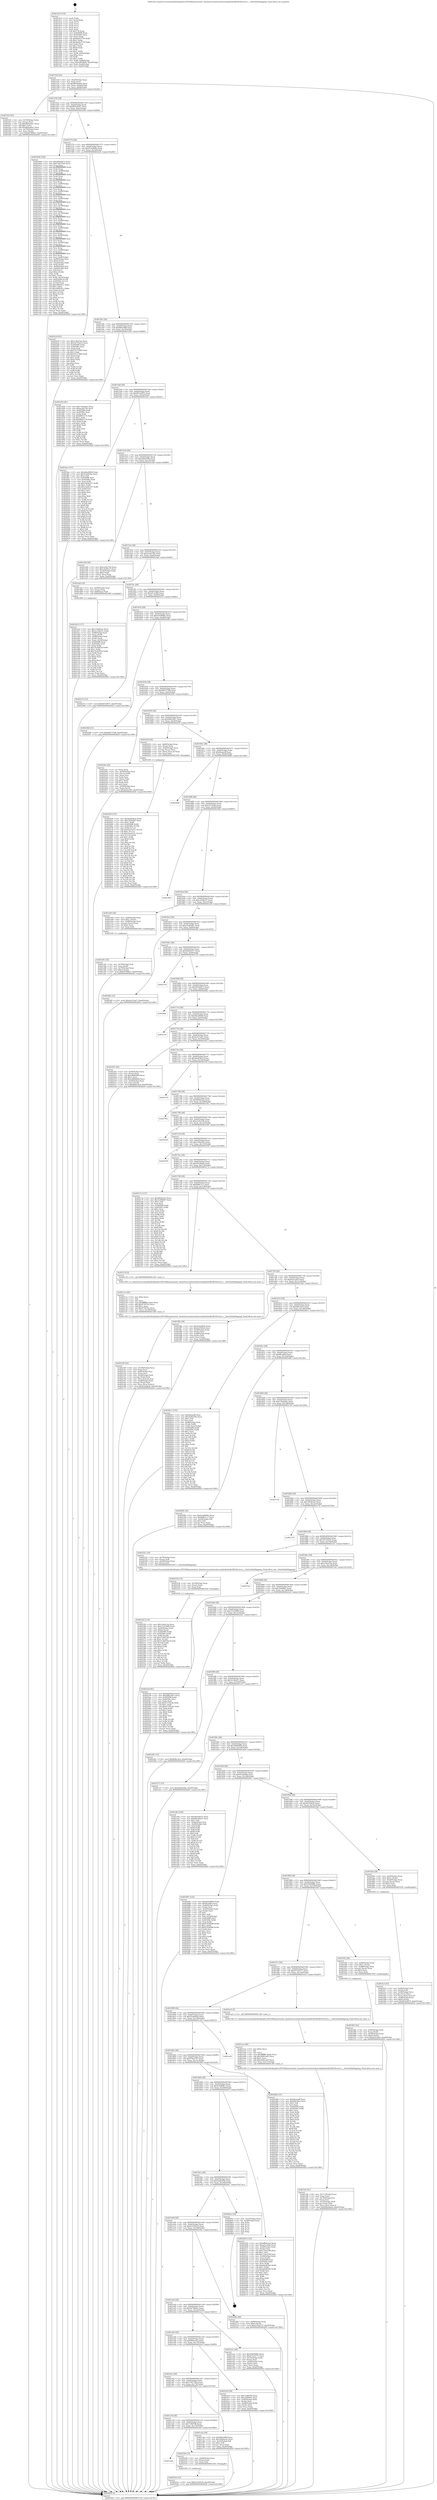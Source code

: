 digraph "0x4014c0" {
  label = "0x4014c0 (/mnt/c/Users/mathe/Desktop/tcc/POCII/binaries/extr_linuxdriversnetwirelessrealtekrtlwifirtl8192cutrx.c__OneOutEpMapping_Final-ollvm.out::main(0))"
  labelloc = "t"
  node[shape=record]

  Entry [label="",width=0.3,height=0.3,shape=circle,fillcolor=black,style=filled]
  "0x401534" [label="{
     0x401534 [32]\l
     | [instrs]\l
     &nbsp;&nbsp;0x401534 \<+6\>: mov -0xa0(%rbp),%eax\l
     &nbsp;&nbsp;0x40153a \<+2\>: mov %eax,%ecx\l
     &nbsp;&nbsp;0x40153c \<+6\>: sub $0x8920ab0e,%ecx\l
     &nbsp;&nbsp;0x401542 \<+6\>: mov %eax,-0xb4(%rbp)\l
     &nbsp;&nbsp;0x401548 \<+6\>: mov %ecx,-0xb8(%rbp)\l
     &nbsp;&nbsp;0x40154e \<+6\>: je 0000000000401f1b \<main+0xa5b\>\l
  }"]
  "0x401f1b" [label="{
     0x401f1b [42]\l
     | [instrs]\l
     &nbsp;&nbsp;0x401f1b \<+4\>: mov -0x70(%rbp),%rax\l
     &nbsp;&nbsp;0x401f1f \<+2\>: mov (%rax),%ecx\l
     &nbsp;&nbsp;0x401f21 \<+6\>: sub $0xdb0ae6a1,%ecx\l
     &nbsp;&nbsp;0x401f27 \<+3\>: add $0x1,%ecx\l
     &nbsp;&nbsp;0x401f2a \<+6\>: add $0xdb0ae6a1,%ecx\l
     &nbsp;&nbsp;0x401f30 \<+4\>: mov -0x70(%rbp),%rax\l
     &nbsp;&nbsp;0x401f34 \<+2\>: mov %ecx,(%rax)\l
     &nbsp;&nbsp;0x401f36 \<+10\>: movl $0x64789bec,-0xa0(%rbp)\l
     &nbsp;&nbsp;0x401f40 \<+5\>: jmp 0000000000402820 \<main+0x1360\>\l
  }"]
  "0x401554" [label="{
     0x401554 [28]\l
     | [instrs]\l
     &nbsp;&nbsp;0x401554 \<+5\>: jmp 0000000000401559 \<main+0x99\>\l
     &nbsp;&nbsp;0x401559 \<+6\>: mov -0xb4(%rbp),%eax\l
     &nbsp;&nbsp;0x40155f \<+5\>: sub $0x893a65d7,%eax\l
     &nbsp;&nbsp;0x401564 \<+6\>: mov %eax,-0xbc(%rbp)\l
     &nbsp;&nbsp;0x40156a \<+6\>: je 0000000000401b08 \<main+0x648\>\l
  }"]
  Exit [label="",width=0.3,height=0.3,shape=circle,fillcolor=black,style=filled,peripheries=2]
  "0x401b08" [label="{
     0x401b08 [338]\l
     | [instrs]\l
     &nbsp;&nbsp;0x401b08 \<+5\>: mov $0xd05a0073,%eax\l
     &nbsp;&nbsp;0x401b0d \<+5\>: mov $0x734575b0,%ecx\l
     &nbsp;&nbsp;0x401b12 \<+3\>: mov %rsp,%rdx\l
     &nbsp;&nbsp;0x401b15 \<+4\>: add $0xfffffffffffffff0,%rdx\l
     &nbsp;&nbsp;0x401b19 \<+3\>: mov %rdx,%rsp\l
     &nbsp;&nbsp;0x401b1c \<+7\>: mov %rdx,-0x98(%rbp)\l
     &nbsp;&nbsp;0x401b23 \<+3\>: mov %rsp,%rdx\l
     &nbsp;&nbsp;0x401b26 \<+4\>: add $0xfffffffffffffff0,%rdx\l
     &nbsp;&nbsp;0x401b2a \<+3\>: mov %rdx,%rsp\l
     &nbsp;&nbsp;0x401b2d \<+3\>: mov %rsp,%rsi\l
     &nbsp;&nbsp;0x401b30 \<+4\>: add $0xfffffffffffffff0,%rsi\l
     &nbsp;&nbsp;0x401b34 \<+3\>: mov %rsi,%rsp\l
     &nbsp;&nbsp;0x401b37 \<+7\>: mov %rsi,-0x90(%rbp)\l
     &nbsp;&nbsp;0x401b3e \<+3\>: mov %rsp,%rsi\l
     &nbsp;&nbsp;0x401b41 \<+4\>: add $0xfffffffffffffff0,%rsi\l
     &nbsp;&nbsp;0x401b45 \<+3\>: mov %rsi,%rsp\l
     &nbsp;&nbsp;0x401b48 \<+7\>: mov %rsi,-0x88(%rbp)\l
     &nbsp;&nbsp;0x401b4f \<+3\>: mov %rsp,%rsi\l
     &nbsp;&nbsp;0x401b52 \<+4\>: add $0xfffffffffffffff0,%rsi\l
     &nbsp;&nbsp;0x401b56 \<+3\>: mov %rsi,%rsp\l
     &nbsp;&nbsp;0x401b59 \<+4\>: mov %rsi,-0x80(%rbp)\l
     &nbsp;&nbsp;0x401b5d \<+3\>: mov %rsp,%rsi\l
     &nbsp;&nbsp;0x401b60 \<+4\>: add $0xfffffffffffffff0,%rsi\l
     &nbsp;&nbsp;0x401b64 \<+3\>: mov %rsi,%rsp\l
     &nbsp;&nbsp;0x401b67 \<+4\>: mov %rsi,-0x78(%rbp)\l
     &nbsp;&nbsp;0x401b6b \<+3\>: mov %rsp,%rsi\l
     &nbsp;&nbsp;0x401b6e \<+4\>: add $0xfffffffffffffff0,%rsi\l
     &nbsp;&nbsp;0x401b72 \<+3\>: mov %rsi,%rsp\l
     &nbsp;&nbsp;0x401b75 \<+4\>: mov %rsi,-0x70(%rbp)\l
     &nbsp;&nbsp;0x401b79 \<+3\>: mov %rsp,%rsi\l
     &nbsp;&nbsp;0x401b7c \<+4\>: add $0xfffffffffffffff0,%rsi\l
     &nbsp;&nbsp;0x401b80 \<+3\>: mov %rsi,%rsp\l
     &nbsp;&nbsp;0x401b83 \<+4\>: mov %rsi,-0x68(%rbp)\l
     &nbsp;&nbsp;0x401b87 \<+3\>: mov %rsp,%rsi\l
     &nbsp;&nbsp;0x401b8a \<+4\>: add $0xfffffffffffffff0,%rsi\l
     &nbsp;&nbsp;0x401b8e \<+3\>: mov %rsi,%rsp\l
     &nbsp;&nbsp;0x401b91 \<+4\>: mov %rsi,-0x60(%rbp)\l
     &nbsp;&nbsp;0x401b95 \<+3\>: mov %rsp,%rsi\l
     &nbsp;&nbsp;0x401b98 \<+4\>: add $0xfffffffffffffff0,%rsi\l
     &nbsp;&nbsp;0x401b9c \<+3\>: mov %rsi,%rsp\l
     &nbsp;&nbsp;0x401b9f \<+4\>: mov %rsi,-0x58(%rbp)\l
     &nbsp;&nbsp;0x401ba3 \<+3\>: mov %rsp,%rsi\l
     &nbsp;&nbsp;0x401ba6 \<+4\>: add $0xfffffffffffffff0,%rsi\l
     &nbsp;&nbsp;0x401baa \<+3\>: mov %rsi,%rsp\l
     &nbsp;&nbsp;0x401bad \<+4\>: mov %rsi,-0x50(%rbp)\l
     &nbsp;&nbsp;0x401bb1 \<+3\>: mov %rsp,%rsi\l
     &nbsp;&nbsp;0x401bb4 \<+4\>: add $0xfffffffffffffff0,%rsi\l
     &nbsp;&nbsp;0x401bb8 \<+3\>: mov %rsi,%rsp\l
     &nbsp;&nbsp;0x401bbb \<+4\>: mov %rsi,-0x48(%rbp)\l
     &nbsp;&nbsp;0x401bbf \<+3\>: mov %rsp,%rsi\l
     &nbsp;&nbsp;0x401bc2 \<+4\>: add $0xfffffffffffffff0,%rsi\l
     &nbsp;&nbsp;0x401bc6 \<+3\>: mov %rsi,%rsp\l
     &nbsp;&nbsp;0x401bc9 \<+4\>: mov %rsi,-0x40(%rbp)\l
     &nbsp;&nbsp;0x401bcd \<+7\>: mov -0x98(%rbp),%rsi\l
     &nbsp;&nbsp;0x401bd4 \<+6\>: movl $0x0,(%rsi)\l
     &nbsp;&nbsp;0x401bda \<+6\>: mov -0xa4(%rbp),%edi\l
     &nbsp;&nbsp;0x401be0 \<+2\>: mov %edi,(%rdx)\l
     &nbsp;&nbsp;0x401be2 \<+7\>: mov -0x90(%rbp),%rsi\l
     &nbsp;&nbsp;0x401be9 \<+7\>: mov -0xb0(%rbp),%r8\l
     &nbsp;&nbsp;0x401bf0 \<+3\>: mov %r8,(%rsi)\l
     &nbsp;&nbsp;0x401bf3 \<+3\>: cmpl $0x2,(%rdx)\l
     &nbsp;&nbsp;0x401bf6 \<+4\>: setne %r9b\l
     &nbsp;&nbsp;0x401bfa \<+4\>: and $0x1,%r9b\l
     &nbsp;&nbsp;0x401bfe \<+4\>: mov %r9b,-0x35(%rbp)\l
     &nbsp;&nbsp;0x401c02 \<+8\>: mov 0x405098,%r10d\l
     &nbsp;&nbsp;0x401c0a \<+8\>: mov 0x40506c,%r11d\l
     &nbsp;&nbsp;0x401c12 \<+3\>: mov %r10d,%ebx\l
     &nbsp;&nbsp;0x401c15 \<+6\>: add $0xc684e41c,%ebx\l
     &nbsp;&nbsp;0x401c1b \<+3\>: sub $0x1,%ebx\l
     &nbsp;&nbsp;0x401c1e \<+6\>: sub $0xc684e41c,%ebx\l
     &nbsp;&nbsp;0x401c24 \<+4\>: imul %ebx,%r10d\l
     &nbsp;&nbsp;0x401c28 \<+4\>: and $0x1,%r10d\l
     &nbsp;&nbsp;0x401c2c \<+4\>: cmp $0x0,%r10d\l
     &nbsp;&nbsp;0x401c30 \<+4\>: sete %r9b\l
     &nbsp;&nbsp;0x401c34 \<+4\>: cmp $0xa,%r11d\l
     &nbsp;&nbsp;0x401c38 \<+4\>: setl %r14b\l
     &nbsp;&nbsp;0x401c3c \<+3\>: mov %r9b,%r15b\l
     &nbsp;&nbsp;0x401c3f \<+3\>: and %r14b,%r15b\l
     &nbsp;&nbsp;0x401c42 \<+3\>: xor %r14b,%r9b\l
     &nbsp;&nbsp;0x401c45 \<+3\>: or %r9b,%r15b\l
     &nbsp;&nbsp;0x401c48 \<+4\>: test $0x1,%r15b\l
     &nbsp;&nbsp;0x401c4c \<+3\>: cmovne %ecx,%eax\l
     &nbsp;&nbsp;0x401c4f \<+6\>: mov %eax,-0xa0(%rbp)\l
     &nbsp;&nbsp;0x401c55 \<+5\>: jmp 0000000000402820 \<main+0x1360\>\l
  }"]
  "0x401570" [label="{
     0x401570 [28]\l
     | [instrs]\l
     &nbsp;&nbsp;0x401570 \<+5\>: jmp 0000000000401575 \<main+0xb5\>\l
     &nbsp;&nbsp;0x401575 \<+6\>: mov -0xb4(%rbp),%eax\l
     &nbsp;&nbsp;0x40157b \<+5\>: sub $0x914e9b9a,%eax\l
     &nbsp;&nbsp;0x401580 \<+6\>: mov %eax,-0xc0(%rbp)\l
     &nbsp;&nbsp;0x401586 \<+6\>: je 00000000004022c6 \<main+0xe06\>\l
  }"]
  "0x40253a" [label="{
     0x40253a [15]\l
     | [instrs]\l
     &nbsp;&nbsp;0x40253a \<+10\>: movl $0x61459216,-0xa0(%rbp)\l
     &nbsp;&nbsp;0x402544 \<+5\>: jmp 0000000000402820 \<main+0x1360\>\l
  }"]
  "0x4022c6" [label="{
     0x4022c6 [91]\l
     | [instrs]\l
     &nbsp;&nbsp;0x4022c6 \<+5\>: mov $0x1c9ea7aa,%eax\l
     &nbsp;&nbsp;0x4022cb \<+5\>: mov $0x1b735d14,%ecx\l
     &nbsp;&nbsp;0x4022d0 \<+7\>: mov 0x405098,%edx\l
     &nbsp;&nbsp;0x4022d7 \<+7\>: mov 0x40506c,%esi\l
     &nbsp;&nbsp;0x4022de \<+2\>: mov %edx,%edi\l
     &nbsp;&nbsp;0x4022e0 \<+6\>: sub $0x55137480,%edi\l
     &nbsp;&nbsp;0x4022e6 \<+3\>: sub $0x1,%edi\l
     &nbsp;&nbsp;0x4022e9 \<+6\>: add $0x55137480,%edi\l
     &nbsp;&nbsp;0x4022ef \<+3\>: imul %edi,%edx\l
     &nbsp;&nbsp;0x4022f2 \<+3\>: and $0x1,%edx\l
     &nbsp;&nbsp;0x4022f5 \<+3\>: cmp $0x0,%edx\l
     &nbsp;&nbsp;0x4022f8 \<+4\>: sete %r8b\l
     &nbsp;&nbsp;0x4022fc \<+3\>: cmp $0xa,%esi\l
     &nbsp;&nbsp;0x4022ff \<+4\>: setl %r9b\l
     &nbsp;&nbsp;0x402303 \<+3\>: mov %r8b,%r10b\l
     &nbsp;&nbsp;0x402306 \<+3\>: and %r9b,%r10b\l
     &nbsp;&nbsp;0x402309 \<+3\>: xor %r9b,%r8b\l
     &nbsp;&nbsp;0x40230c \<+3\>: or %r8b,%r10b\l
     &nbsp;&nbsp;0x40230f \<+4\>: test $0x1,%r10b\l
     &nbsp;&nbsp;0x402313 \<+3\>: cmovne %ecx,%eax\l
     &nbsp;&nbsp;0x402316 \<+6\>: mov %eax,-0xa0(%rbp)\l
     &nbsp;&nbsp;0x40231c \<+5\>: jmp 0000000000402820 \<main+0x1360\>\l
  }"]
  "0x40158c" [label="{
     0x40158c [28]\l
     | [instrs]\l
     &nbsp;&nbsp;0x40158c \<+5\>: jmp 0000000000401591 \<main+0xd1\>\l
     &nbsp;&nbsp;0x401591 \<+6\>: mov -0xb4(%rbp),%eax\l
     &nbsp;&nbsp;0x401597 \<+5\>: sub $0x98d1dfbf,%eax\l
     &nbsp;&nbsp;0x40159c \<+6\>: mov %eax,-0xc4(%rbp)\l
     &nbsp;&nbsp;0x4015a2 \<+6\>: je 0000000000401d54 \<main+0x894\>\l
  }"]
  "0x401a94" [label="{
     0x401a94\l
  }", style=dashed]
  "0x401d54" [label="{
     0x401d54 [91]\l
     | [instrs]\l
     &nbsp;&nbsp;0x401d54 \<+5\>: mov $0x13b4deee,%eax\l
     &nbsp;&nbsp;0x401d59 \<+5\>: mov $0xace0e70e,%ecx\l
     &nbsp;&nbsp;0x401d5e \<+7\>: mov 0x405098,%edx\l
     &nbsp;&nbsp;0x401d65 \<+7\>: mov 0x40506c,%esi\l
     &nbsp;&nbsp;0x401d6c \<+2\>: mov %edx,%edi\l
     &nbsp;&nbsp;0x401d6e \<+6\>: sub $0x6f93c174,%edi\l
     &nbsp;&nbsp;0x401d74 \<+3\>: sub $0x1,%edi\l
     &nbsp;&nbsp;0x401d77 \<+6\>: add $0x6f93c174,%edi\l
     &nbsp;&nbsp;0x401d7d \<+3\>: imul %edi,%edx\l
     &nbsp;&nbsp;0x401d80 \<+3\>: and $0x1,%edx\l
     &nbsp;&nbsp;0x401d83 \<+3\>: cmp $0x0,%edx\l
     &nbsp;&nbsp;0x401d86 \<+4\>: sete %r8b\l
     &nbsp;&nbsp;0x401d8a \<+3\>: cmp $0xa,%esi\l
     &nbsp;&nbsp;0x401d8d \<+4\>: setl %r9b\l
     &nbsp;&nbsp;0x401d91 \<+3\>: mov %r8b,%r10b\l
     &nbsp;&nbsp;0x401d94 \<+3\>: and %r9b,%r10b\l
     &nbsp;&nbsp;0x401d97 \<+3\>: xor %r9b,%r8b\l
     &nbsp;&nbsp;0x401d9a \<+3\>: or %r8b,%r10b\l
     &nbsp;&nbsp;0x401d9d \<+4\>: test $0x1,%r10b\l
     &nbsp;&nbsp;0x401da1 \<+3\>: cmovne %ecx,%eax\l
     &nbsp;&nbsp;0x401da4 \<+6\>: mov %eax,-0xa0(%rbp)\l
     &nbsp;&nbsp;0x401daa \<+5\>: jmp 0000000000402820 \<main+0x1360\>\l
  }"]
  "0x4015a8" [label="{
     0x4015a8 [28]\l
     | [instrs]\l
     &nbsp;&nbsp;0x4015a8 \<+5\>: jmp 00000000004015ad \<main+0xed\>\l
     &nbsp;&nbsp;0x4015ad \<+6\>: mov -0xb4(%rbp),%eax\l
     &nbsp;&nbsp;0x4015b3 \<+5\>: sub $0x9d7e4975,%eax\l
     &nbsp;&nbsp;0x4015b8 \<+6\>: mov %eax,-0xc8(%rbp)\l
     &nbsp;&nbsp;0x4015be \<+6\>: je 0000000000401fee \<main+0xb2e\>\l
  }"]
  "0x40252b" [label="{
     0x40252b [15]\l
     | [instrs]\l
     &nbsp;&nbsp;0x40252b \<+4\>: mov -0x60(%rbp),%rax\l
     &nbsp;&nbsp;0x40252f \<+3\>: mov (%rax),%rax\l
     &nbsp;&nbsp;0x402532 \<+3\>: mov %rax,%rdi\l
     &nbsp;&nbsp;0x402535 \<+5\>: call 0000000000401030 \<free@plt\>\l
     | [calls]\l
     &nbsp;&nbsp;0x401030 \{1\} (unknown)\l
  }"]
  "0x401fee" [label="{
     0x401fee [147]\l
     | [instrs]\l
     &nbsp;&nbsp;0x401fee \<+5\>: mov $0xd4ae80b9,%eax\l
     &nbsp;&nbsp;0x401ff3 \<+5\>: mov $0x41de6eba,%ecx\l
     &nbsp;&nbsp;0x401ff8 \<+2\>: mov $0x1,%dl\l
     &nbsp;&nbsp;0x401ffa \<+7\>: mov 0x405098,%esi\l
     &nbsp;&nbsp;0x402001 \<+7\>: mov 0x40506c,%edi\l
     &nbsp;&nbsp;0x402008 \<+3\>: mov %esi,%r8d\l
     &nbsp;&nbsp;0x40200b \<+7\>: sub $0x23a9e257,%r8d\l
     &nbsp;&nbsp;0x402012 \<+4\>: sub $0x1,%r8d\l
     &nbsp;&nbsp;0x402016 \<+7\>: add $0x23a9e257,%r8d\l
     &nbsp;&nbsp;0x40201d \<+4\>: imul %r8d,%esi\l
     &nbsp;&nbsp;0x402021 \<+3\>: and $0x1,%esi\l
     &nbsp;&nbsp;0x402024 \<+3\>: cmp $0x0,%esi\l
     &nbsp;&nbsp;0x402027 \<+4\>: sete %r9b\l
     &nbsp;&nbsp;0x40202b \<+3\>: cmp $0xa,%edi\l
     &nbsp;&nbsp;0x40202e \<+4\>: setl %r10b\l
     &nbsp;&nbsp;0x402032 \<+3\>: mov %r9b,%r11b\l
     &nbsp;&nbsp;0x402035 \<+4\>: xor $0xff,%r11b\l
     &nbsp;&nbsp;0x402039 \<+3\>: mov %r10b,%bl\l
     &nbsp;&nbsp;0x40203c \<+3\>: xor $0xff,%bl\l
     &nbsp;&nbsp;0x40203f \<+3\>: xor $0x1,%dl\l
     &nbsp;&nbsp;0x402042 \<+3\>: mov %r11b,%r14b\l
     &nbsp;&nbsp;0x402045 \<+4\>: and $0xff,%r14b\l
     &nbsp;&nbsp;0x402049 \<+3\>: and %dl,%r9b\l
     &nbsp;&nbsp;0x40204c \<+3\>: mov %bl,%r15b\l
     &nbsp;&nbsp;0x40204f \<+4\>: and $0xff,%r15b\l
     &nbsp;&nbsp;0x402053 \<+3\>: and %dl,%r10b\l
     &nbsp;&nbsp;0x402056 \<+3\>: or %r9b,%r14b\l
     &nbsp;&nbsp;0x402059 \<+3\>: or %r10b,%r15b\l
     &nbsp;&nbsp;0x40205c \<+3\>: xor %r15b,%r14b\l
     &nbsp;&nbsp;0x40205f \<+3\>: or %bl,%r11b\l
     &nbsp;&nbsp;0x402062 \<+4\>: xor $0xff,%r11b\l
     &nbsp;&nbsp;0x402066 \<+3\>: or $0x1,%dl\l
     &nbsp;&nbsp;0x402069 \<+3\>: and %dl,%r11b\l
     &nbsp;&nbsp;0x40206c \<+3\>: or %r11b,%r14b\l
     &nbsp;&nbsp;0x40206f \<+4\>: test $0x1,%r14b\l
     &nbsp;&nbsp;0x402073 \<+3\>: cmovne %ecx,%eax\l
     &nbsp;&nbsp;0x402076 \<+6\>: mov %eax,-0xa0(%rbp)\l
     &nbsp;&nbsp;0x40207c \<+5\>: jmp 0000000000402820 \<main+0x1360\>\l
  }"]
  "0x4015c4" [label="{
     0x4015c4 [28]\l
     | [instrs]\l
     &nbsp;&nbsp;0x4015c4 \<+5\>: jmp 00000000004015c9 \<main+0x109\>\l
     &nbsp;&nbsp;0x4015c9 \<+6\>: mov -0xb4(%rbp),%eax\l
     &nbsp;&nbsp;0x4015cf \<+5\>: sub $0xa82b5d4e,%eax\l
     &nbsp;&nbsp;0x4015d4 \<+6\>: mov %eax,-0xcc(%rbp)\l
     &nbsp;&nbsp;0x4015da \<+6\>: je 0000000000401e46 \<main+0x986\>\l
  }"]
  "0x402459" [label="{
     0x402459 [153]\l
     | [instrs]\l
     &nbsp;&nbsp;0x402459 \<+5\>: mov $0xdda056c4,%edx\l
     &nbsp;&nbsp;0x40245e \<+5\>: mov $0xc5ad5467,%esi\l
     &nbsp;&nbsp;0x402463 \<+3\>: mov $0x1,%r8b\l
     &nbsp;&nbsp;0x402466 \<+8\>: mov 0x405098,%r9d\l
     &nbsp;&nbsp;0x40246e \<+8\>: mov 0x40506c,%r10d\l
     &nbsp;&nbsp;0x402476 \<+3\>: mov %r9d,%r11d\l
     &nbsp;&nbsp;0x402479 \<+7\>: add $0x52ec0151,%r11d\l
     &nbsp;&nbsp;0x402480 \<+4\>: sub $0x1,%r11d\l
     &nbsp;&nbsp;0x402484 \<+7\>: sub $0x52ec0151,%r11d\l
     &nbsp;&nbsp;0x40248b \<+4\>: imul %r11d,%r9d\l
     &nbsp;&nbsp;0x40248f \<+4\>: and $0x1,%r9d\l
     &nbsp;&nbsp;0x402493 \<+4\>: cmp $0x0,%r9d\l
     &nbsp;&nbsp;0x402497 \<+3\>: sete %bl\l
     &nbsp;&nbsp;0x40249a \<+4\>: cmp $0xa,%r10d\l
     &nbsp;&nbsp;0x40249e \<+4\>: setl %r14b\l
     &nbsp;&nbsp;0x4024a2 \<+3\>: mov %bl,%r15b\l
     &nbsp;&nbsp;0x4024a5 \<+4\>: xor $0xff,%r15b\l
     &nbsp;&nbsp;0x4024a9 \<+3\>: mov %r14b,%r12b\l
     &nbsp;&nbsp;0x4024ac \<+4\>: xor $0xff,%r12b\l
     &nbsp;&nbsp;0x4024b0 \<+4\>: xor $0x0,%r8b\l
     &nbsp;&nbsp;0x4024b4 \<+3\>: mov %r15b,%r13b\l
     &nbsp;&nbsp;0x4024b7 \<+4\>: and $0x0,%r13b\l
     &nbsp;&nbsp;0x4024bb \<+3\>: and %r8b,%bl\l
     &nbsp;&nbsp;0x4024be \<+3\>: mov %r12b,%al\l
     &nbsp;&nbsp;0x4024c1 \<+2\>: and $0x0,%al\l
     &nbsp;&nbsp;0x4024c3 \<+3\>: and %r8b,%r14b\l
     &nbsp;&nbsp;0x4024c6 \<+3\>: or %bl,%r13b\l
     &nbsp;&nbsp;0x4024c9 \<+3\>: or %r14b,%al\l
     &nbsp;&nbsp;0x4024cc \<+3\>: xor %al,%r13b\l
     &nbsp;&nbsp;0x4024cf \<+3\>: or %r12b,%r15b\l
     &nbsp;&nbsp;0x4024d2 \<+4\>: xor $0xff,%r15b\l
     &nbsp;&nbsp;0x4024d6 \<+4\>: or $0x0,%r8b\l
     &nbsp;&nbsp;0x4024da \<+3\>: and %r8b,%r15b\l
     &nbsp;&nbsp;0x4024dd \<+3\>: or %r15b,%r13b\l
     &nbsp;&nbsp;0x4024e0 \<+4\>: test $0x1,%r13b\l
     &nbsp;&nbsp;0x4024e4 \<+3\>: cmovne %esi,%edx\l
     &nbsp;&nbsp;0x4024e7 \<+6\>: mov %edx,-0xa0(%rbp)\l
     &nbsp;&nbsp;0x4024ed \<+5\>: jmp 0000000000402820 \<main+0x1360\>\l
  }"]
  "0x401e46" [label="{
     0x401e46 [30]\l
     | [instrs]\l
     &nbsp;&nbsp;0x401e46 \<+5\>: mov $0xe3c6a75b,%eax\l
     &nbsp;&nbsp;0x401e4b \<+5\>: mov $0xc3e06ce7,%ecx\l
     &nbsp;&nbsp;0x401e50 \<+3\>: mov -0x34(%rbp),%edx\l
     &nbsp;&nbsp;0x401e53 \<+3\>: cmp $0x0,%edx\l
     &nbsp;&nbsp;0x401e56 \<+3\>: cmove %ecx,%eax\l
     &nbsp;&nbsp;0x401e59 \<+6\>: mov %eax,-0xa0(%rbp)\l
     &nbsp;&nbsp;0x401e5f \<+5\>: jmp 0000000000402820 \<main+0x1360\>\l
  }"]
  "0x4015e0" [label="{
     0x4015e0 [28]\l
     | [instrs]\l
     &nbsp;&nbsp;0x4015e0 \<+5\>: jmp 00000000004015e5 \<main+0x125\>\l
     &nbsp;&nbsp;0x4015e5 \<+6\>: mov -0xb4(%rbp),%eax\l
     &nbsp;&nbsp;0x4015eb \<+5\>: sub $0xace0e70e,%eax\l
     &nbsp;&nbsp;0x4015f0 \<+6\>: mov %eax,-0xd0(%rbp)\l
     &nbsp;&nbsp;0x4015f6 \<+6\>: je 0000000000401daf \<main+0x8ef\>\l
  }"]
  "0x402343" [label="{
     0x402343 [110]\l
     | [instrs]\l
     &nbsp;&nbsp;0x402343 \<+5\>: mov $0x1c9ea7aa,%ecx\l
     &nbsp;&nbsp;0x402348 \<+5\>: mov $0x27e23909,%edx\l
     &nbsp;&nbsp;0x40234d \<+4\>: mov -0x40(%rbp),%rax\l
     &nbsp;&nbsp;0x402351 \<+6\>: movl $0x0,(%rax)\l
     &nbsp;&nbsp;0x402357 \<+8\>: mov 0x405098,%r8d\l
     &nbsp;&nbsp;0x40235f \<+8\>: mov 0x40506c,%r9d\l
     &nbsp;&nbsp;0x402367 \<+3\>: mov %r8d,%r10d\l
     &nbsp;&nbsp;0x40236a \<+7\>: sub $0x27a6970d,%r10d\l
     &nbsp;&nbsp;0x402371 \<+4\>: sub $0x1,%r10d\l
     &nbsp;&nbsp;0x402375 \<+7\>: add $0x27a6970d,%r10d\l
     &nbsp;&nbsp;0x40237c \<+4\>: imul %r10d,%r8d\l
     &nbsp;&nbsp;0x402380 \<+4\>: and $0x1,%r8d\l
     &nbsp;&nbsp;0x402384 \<+4\>: cmp $0x0,%r8d\l
     &nbsp;&nbsp;0x402388 \<+4\>: sete %r11b\l
     &nbsp;&nbsp;0x40238c \<+4\>: cmp $0xa,%r9d\l
     &nbsp;&nbsp;0x402390 \<+3\>: setl %bl\l
     &nbsp;&nbsp;0x402393 \<+3\>: mov %r11b,%r14b\l
     &nbsp;&nbsp;0x402396 \<+3\>: and %bl,%r14b\l
     &nbsp;&nbsp;0x402399 \<+3\>: xor %bl,%r11b\l
     &nbsp;&nbsp;0x40239c \<+3\>: or %r11b,%r14b\l
     &nbsp;&nbsp;0x40239f \<+4\>: test $0x1,%r14b\l
     &nbsp;&nbsp;0x4023a3 \<+3\>: cmovne %edx,%ecx\l
     &nbsp;&nbsp;0x4023a6 \<+6\>: mov %ecx,-0xa0(%rbp)\l
     &nbsp;&nbsp;0x4023ac \<+5\>: jmp 0000000000402820 \<main+0x1360\>\l
  }"]
  "0x401daf" [label="{
     0x401daf [19]\l
     | [instrs]\l
     &nbsp;&nbsp;0x401daf \<+7\>: mov -0x90(%rbp),%rax\l
     &nbsp;&nbsp;0x401db6 \<+3\>: mov (%rax),%rax\l
     &nbsp;&nbsp;0x401db9 \<+4\>: mov 0x8(%rax),%rdi\l
     &nbsp;&nbsp;0x401dbd \<+5\>: call 0000000000401060 \<atoi@plt\>\l
     | [calls]\l
     &nbsp;&nbsp;0x401060 \{1\} (unknown)\l
  }"]
  "0x4015fc" [label="{
     0x4015fc [28]\l
     | [instrs]\l
     &nbsp;&nbsp;0x4015fc \<+5\>: jmp 0000000000401601 \<main+0x141\>\l
     &nbsp;&nbsp;0x401601 \<+6\>: mov -0xb4(%rbp),%eax\l
     &nbsp;&nbsp;0x401607 \<+5\>: sub $0xaf1cc9b0,%eax\l
     &nbsp;&nbsp;0x40160c \<+6\>: mov %eax,-0xd4(%rbp)\l
     &nbsp;&nbsp;0x401612 \<+6\>: je 000000000040227e \<main+0xdbe\>\l
  }"]
  "0x402334" [label="{
     0x402334 [15]\l
     | [instrs]\l
     &nbsp;&nbsp;0x402334 \<+4\>: mov -0x78(%rbp),%rax\l
     &nbsp;&nbsp;0x402338 \<+3\>: mov (%rax),%rax\l
     &nbsp;&nbsp;0x40233b \<+3\>: mov %rax,%rdi\l
     &nbsp;&nbsp;0x40233e \<+5\>: call 0000000000401030 \<free@plt\>\l
     | [calls]\l
     &nbsp;&nbsp;0x401030 \{1\} (unknown)\l
  }"]
  "0x40227e" [label="{
     0x40227e [15]\l
     | [instrs]\l
     &nbsp;&nbsp;0x40227e \<+10\>: movl $0x9d7e4975,-0xa0(%rbp)\l
     &nbsp;&nbsp;0x402288 \<+5\>: jmp 0000000000402820 \<main+0x1360\>\l
  }"]
  "0x401618" [label="{
     0x401618 [28]\l
     | [instrs]\l
     &nbsp;&nbsp;0x401618 \<+5\>: jmp 000000000040161d \<main+0x15d\>\l
     &nbsp;&nbsp;0x40161d \<+6\>: mov -0xb4(%rbp),%eax\l
     &nbsp;&nbsp;0x401623 \<+5\>: sub $0xb1b0809a,%eax\l
     &nbsp;&nbsp;0x401628 \<+6\>: mov %eax,-0xd8(%rbp)\l
     &nbsp;&nbsp;0x40162e \<+6\>: je 000000000040228d \<main+0xdcd\>\l
  }"]
  "0x402146" [label="{
     0x402146 [52]\l
     | [instrs]\l
     &nbsp;&nbsp;0x402146 \<+6\>: mov -0x180(%rbp),%ecx\l
     &nbsp;&nbsp;0x40214c \<+3\>: imul %eax,%ecx\l
     &nbsp;&nbsp;0x40214f \<+4\>: mov -0x60(%rbp),%rsi\l
     &nbsp;&nbsp;0x402153 \<+3\>: mov (%rsi),%rsi\l
     &nbsp;&nbsp;0x402156 \<+4\>: mov -0x58(%rbp),%rdi\l
     &nbsp;&nbsp;0x40215a \<+3\>: movslq (%rdi),%rdi\l
     &nbsp;&nbsp;0x40215d \<+4\>: mov (%rsi,%rdi,8),%rsi\l
     &nbsp;&nbsp;0x402161 \<+4\>: mov -0x48(%rbp),%rdi\l
     &nbsp;&nbsp;0x402165 \<+3\>: movslq (%rdi),%rdi\l
     &nbsp;&nbsp;0x402168 \<+3\>: mov %ecx,(%rsi,%rdi,4)\l
     &nbsp;&nbsp;0x40216b \<+10\>: movl $0xf3a3bba0,-0xa0(%rbp)\l
     &nbsp;&nbsp;0x402175 \<+5\>: jmp 0000000000402820 \<main+0x1360\>\l
  }"]
  "0x40228d" [label="{
     0x40228d [15]\l
     | [instrs]\l
     &nbsp;&nbsp;0x40228d \<+10\>: movl $0xb90737b8,-0xa0(%rbp)\l
     &nbsp;&nbsp;0x402297 \<+5\>: jmp 0000000000402820 \<main+0x1360\>\l
  }"]
  "0x401634" [label="{
     0x401634 [28]\l
     | [instrs]\l
     &nbsp;&nbsp;0x401634 \<+5\>: jmp 0000000000401639 \<main+0x179\>\l
     &nbsp;&nbsp;0x401639 \<+6\>: mov -0xb4(%rbp),%eax\l
     &nbsp;&nbsp;0x40163f \<+5\>: sub $0xb90737b8,%eax\l
     &nbsp;&nbsp;0x401644 \<+6\>: mov %eax,-0xdc(%rbp)\l
     &nbsp;&nbsp;0x40164a \<+6\>: je 000000000040229c \<main+0xddc\>\l
  }"]
  "0x40211e" [label="{
     0x40211e [40]\l
     | [instrs]\l
     &nbsp;&nbsp;0x40211e \<+5\>: mov $0x2,%ecx\l
     &nbsp;&nbsp;0x402123 \<+1\>: cltd\l
     &nbsp;&nbsp;0x402124 \<+2\>: idiv %ecx\l
     &nbsp;&nbsp;0x402126 \<+6\>: imul $0xfffffffe,%edx,%ecx\l
     &nbsp;&nbsp;0x40212c \<+6\>: add $0x9759702,%ecx\l
     &nbsp;&nbsp;0x402132 \<+3\>: add $0x1,%ecx\l
     &nbsp;&nbsp;0x402135 \<+6\>: sub $0x9759702,%ecx\l
     &nbsp;&nbsp;0x40213b \<+6\>: mov %ecx,-0x180(%rbp)\l
     &nbsp;&nbsp;0x402141 \<+5\>: call 0000000000401160 \<next_i\>\l
     | [calls]\l
     &nbsp;&nbsp;0x401160 \{1\} (/mnt/c/Users/mathe/Desktop/tcc/POCII/binaries/extr_linuxdriversnetwirelessrealtekrtlwifirtl8192cutrx.c__OneOutEpMapping_Final-ollvm.out::next_i)\l
  }"]
  "0x40229c" [label="{
     0x40229c [42]\l
     | [instrs]\l
     &nbsp;&nbsp;0x40229c \<+2\>: xor %eax,%eax\l
     &nbsp;&nbsp;0x40229e \<+4\>: mov -0x58(%rbp),%rcx\l
     &nbsp;&nbsp;0x4022a2 \<+2\>: mov (%rcx),%edx\l
     &nbsp;&nbsp;0x4022a4 \<+2\>: mov %eax,%esi\l
     &nbsp;&nbsp;0x4022a6 \<+2\>: sub %edx,%esi\l
     &nbsp;&nbsp;0x4022a8 \<+2\>: mov %eax,%edx\l
     &nbsp;&nbsp;0x4022aa \<+3\>: sub $0x1,%edx\l
     &nbsp;&nbsp;0x4022ad \<+2\>: add %edx,%esi\l
     &nbsp;&nbsp;0x4022af \<+2\>: sub %esi,%eax\l
     &nbsp;&nbsp;0x4022b1 \<+4\>: mov -0x58(%rbp),%rcx\l
     &nbsp;&nbsp;0x4022b5 \<+2\>: mov %eax,(%rcx)\l
     &nbsp;&nbsp;0x4022b7 \<+10\>: movl $0xfe22cd43,-0xa0(%rbp)\l
     &nbsp;&nbsp;0x4022c1 \<+5\>: jmp 0000000000402820 \<main+0x1360\>\l
  }"]
  "0x401650" [label="{
     0x401650 [28]\l
     | [instrs]\l
     &nbsp;&nbsp;0x401650 \<+5\>: jmp 0000000000401655 \<main+0x195\>\l
     &nbsp;&nbsp;0x401655 \<+6\>: mov -0xb4(%rbp),%eax\l
     &nbsp;&nbsp;0x40165b \<+5\>: sub $0xb982c6b7,%eax\l
     &nbsp;&nbsp;0x401660 \<+6\>: mov %eax,-0xe0(%rbp)\l
     &nbsp;&nbsp;0x401666 \<+6\>: je 000000000040243f \<main+0xf7f\>\l
  }"]
  "0x401fc3" [label="{
     0x401fc3 [43]\l
     | [instrs]\l
     &nbsp;&nbsp;0x401fc3 \<+4\>: mov -0x60(%rbp),%rdi\l
     &nbsp;&nbsp;0x401fc7 \<+3\>: mov (%rdi),%rdi\l
     &nbsp;&nbsp;0x401fca \<+4\>: mov -0x58(%rbp),%rcx\l
     &nbsp;&nbsp;0x401fce \<+3\>: movslq (%rcx),%rcx\l
     &nbsp;&nbsp;0x401fd1 \<+4\>: mov %rax,(%rdi,%rcx,8)\l
     &nbsp;&nbsp;0x401fd5 \<+4\>: mov -0x48(%rbp),%rax\l
     &nbsp;&nbsp;0x401fd9 \<+6\>: movl $0x0,(%rax)\l
     &nbsp;&nbsp;0x401fdf \<+10\>: movl $0x9d7e4975,-0xa0(%rbp)\l
     &nbsp;&nbsp;0x401fe9 \<+5\>: jmp 0000000000402820 \<main+0x1360\>\l
  }"]
  "0x40243f" [label="{
     0x40243f [26]\l
     | [instrs]\l
     &nbsp;&nbsp;0x40243f \<+4\>: mov -0x60(%rbp),%rax\l
     &nbsp;&nbsp;0x402443 \<+3\>: mov (%rax),%rax\l
     &nbsp;&nbsp;0x402446 \<+4\>: mov -0x40(%rbp),%rcx\l
     &nbsp;&nbsp;0x40244a \<+3\>: movslq (%rcx),%rcx\l
     &nbsp;&nbsp;0x40244d \<+4\>: mov (%rax,%rcx,8),%rax\l
     &nbsp;&nbsp;0x402451 \<+3\>: mov %rax,%rdi\l
     &nbsp;&nbsp;0x402454 \<+5\>: call 0000000000401030 \<free@plt\>\l
     | [calls]\l
     &nbsp;&nbsp;0x401030 \{1\} (unknown)\l
  }"]
  "0x40166c" [label="{
     0x40166c [28]\l
     | [instrs]\l
     &nbsp;&nbsp;0x40166c \<+5\>: jmp 0000000000401671 \<main+0x1b1\>\l
     &nbsp;&nbsp;0x401671 \<+6\>: mov -0xb4(%rbp),%eax\l
     &nbsp;&nbsp;0x401677 \<+5\>: sub $0xbfaaaaff,%eax\l
     &nbsp;&nbsp;0x40167c \<+6\>: mov %eax,-0xe4(%rbp)\l
     &nbsp;&nbsp;0x401682 \<+6\>: je 0000000000402808 \<main+0x1348\>\l
  }"]
  "0x401f62" [label="{
     0x401f62 [32]\l
     | [instrs]\l
     &nbsp;&nbsp;0x401f62 \<+4\>: mov -0x60(%rbp),%rdi\l
     &nbsp;&nbsp;0x401f66 \<+3\>: mov %rax,(%rdi)\l
     &nbsp;&nbsp;0x401f69 \<+4\>: mov -0x58(%rbp),%rax\l
     &nbsp;&nbsp;0x401f6d \<+6\>: movl $0x0,(%rax)\l
     &nbsp;&nbsp;0x401f73 \<+10\>: movl $0xfe22cd43,-0xa0(%rbp)\l
     &nbsp;&nbsp;0x401f7d \<+5\>: jmp 0000000000402820 \<main+0x1360\>\l
  }"]
  "0x402808" [label="{
     0x402808\l
  }", style=dashed]
  "0x401688" [label="{
     0x401688 [28]\l
     | [instrs]\l
     &nbsp;&nbsp;0x401688 \<+5\>: jmp 000000000040168d \<main+0x1cd\>\l
     &nbsp;&nbsp;0x40168d \<+6\>: mov -0xb4(%rbp),%eax\l
     &nbsp;&nbsp;0x401693 \<+5\>: sub $0xc027febe,%eax\l
     &nbsp;&nbsp;0x401698 \<+6\>: mov %eax,-0xe8(%rbp)\l
     &nbsp;&nbsp;0x40169e \<+6\>: je 0000000000401d45 \<main+0x885\>\l
  }"]
  "0x401ef2" [label="{
     0x401ef2 [41]\l
     | [instrs]\l
     &nbsp;&nbsp;0x401ef2 \<+6\>: mov -0x17c(%rbp),%ecx\l
     &nbsp;&nbsp;0x401ef8 \<+3\>: imul %eax,%ecx\l
     &nbsp;&nbsp;0x401efb \<+4\>: mov -0x78(%rbp),%rsi\l
     &nbsp;&nbsp;0x401eff \<+3\>: mov (%rsi),%rsi\l
     &nbsp;&nbsp;0x401f02 \<+4\>: mov -0x70(%rbp),%rdi\l
     &nbsp;&nbsp;0x401f06 \<+3\>: movslq (%rdi),%rdi\l
     &nbsp;&nbsp;0x401f09 \<+3\>: mov %ecx,(%rsi,%rdi,4)\l
     &nbsp;&nbsp;0x401f0c \<+10\>: movl $0x8920ab0e,-0xa0(%rbp)\l
     &nbsp;&nbsp;0x401f16 \<+5\>: jmp 0000000000402820 \<main+0x1360\>\l
  }"]
  "0x401d45" [label="{
     0x401d45\l
  }", style=dashed]
  "0x4016a4" [label="{
     0x4016a4 [28]\l
     | [instrs]\l
     &nbsp;&nbsp;0x4016a4 \<+5\>: jmp 00000000004016a9 \<main+0x1e9\>\l
     &nbsp;&nbsp;0x4016a9 \<+6\>: mov -0xb4(%rbp),%eax\l
     &nbsp;&nbsp;0x4016af \<+5\>: sub $0xc3e06ce7,%eax\l
     &nbsp;&nbsp;0x4016b4 \<+6\>: mov %eax,-0xec(%rbp)\l
     &nbsp;&nbsp;0x4016ba \<+6\>: je 0000000000401e64 \<main+0x9a4\>\l
  }"]
  "0x401eca" [label="{
     0x401eca [40]\l
     | [instrs]\l
     &nbsp;&nbsp;0x401eca \<+5\>: mov $0x2,%ecx\l
     &nbsp;&nbsp;0x401ecf \<+1\>: cltd\l
     &nbsp;&nbsp;0x401ed0 \<+2\>: idiv %ecx\l
     &nbsp;&nbsp;0x401ed2 \<+6\>: imul $0xfffffffe,%edx,%ecx\l
     &nbsp;&nbsp;0x401ed8 \<+6\>: sub $0x24941a65,%ecx\l
     &nbsp;&nbsp;0x401ede \<+3\>: add $0x1,%ecx\l
     &nbsp;&nbsp;0x401ee1 \<+6\>: add $0x24941a65,%ecx\l
     &nbsp;&nbsp;0x401ee7 \<+6\>: mov %ecx,-0x17c(%rbp)\l
     &nbsp;&nbsp;0x401eed \<+5\>: call 0000000000401160 \<next_i\>\l
     | [calls]\l
     &nbsp;&nbsp;0x401160 \{1\} (/mnt/c/Users/mathe/Desktop/tcc/POCII/binaries/extr_linuxdriversnetwirelessrealtekrtlwifirtl8192cutrx.c__OneOutEpMapping_Final-ollvm.out::next_i)\l
  }"]
  "0x401e64" [label="{
     0x401e64 [29]\l
     | [instrs]\l
     &nbsp;&nbsp;0x401e64 \<+4\>: mov -0x80(%rbp),%rax\l
     &nbsp;&nbsp;0x401e68 \<+6\>: movl $0x1,(%rax)\l
     &nbsp;&nbsp;0x401e6e \<+4\>: mov -0x80(%rbp),%rax\l
     &nbsp;&nbsp;0x401e72 \<+3\>: movslq (%rax),%rax\l
     &nbsp;&nbsp;0x401e75 \<+4\>: shl $0x2,%rax\l
     &nbsp;&nbsp;0x401e79 \<+3\>: mov %rax,%rdi\l
     &nbsp;&nbsp;0x401e7c \<+5\>: call 0000000000401050 \<malloc@plt\>\l
     | [calls]\l
     &nbsp;&nbsp;0x401050 \{1\} (unknown)\l
  }"]
  "0x4016c0" [label="{
     0x4016c0 [28]\l
     | [instrs]\l
     &nbsp;&nbsp;0x4016c0 \<+5\>: jmp 00000000004016c5 \<main+0x205\>\l
     &nbsp;&nbsp;0x4016c5 \<+6\>: mov -0xb4(%rbp),%eax\l
     &nbsp;&nbsp;0x4016cb \<+5\>: sub $0xc5ad5467,%eax\l
     &nbsp;&nbsp;0x4016d0 \<+6\>: mov %eax,-0xf0(%rbp)\l
     &nbsp;&nbsp;0x4016d6 \<+6\>: je 00000000004024f2 \<main+0x1032\>\l
  }"]
  "0x401e81" [label="{
     0x401e81 [32]\l
     | [instrs]\l
     &nbsp;&nbsp;0x401e81 \<+4\>: mov -0x78(%rbp),%rdi\l
     &nbsp;&nbsp;0x401e85 \<+3\>: mov %rax,(%rdi)\l
     &nbsp;&nbsp;0x401e88 \<+4\>: mov -0x70(%rbp),%rax\l
     &nbsp;&nbsp;0x401e8c \<+6\>: movl $0x0,(%rax)\l
     &nbsp;&nbsp;0x401e92 \<+10\>: movl $0x64789bec,-0xa0(%rbp)\l
     &nbsp;&nbsp;0x401e9c \<+5\>: jmp 0000000000402820 \<main+0x1360\>\l
  }"]
  "0x4024f2" [label="{
     0x4024f2 [15]\l
     | [instrs]\l
     &nbsp;&nbsp;0x4024f2 \<+10\>: movl $0xdc415ab7,-0xa0(%rbp)\l
     &nbsp;&nbsp;0x4024fc \<+5\>: jmp 0000000000402820 \<main+0x1360\>\l
  }"]
  "0x4016dc" [label="{
     0x4016dc [28]\l
     | [instrs]\l
     &nbsp;&nbsp;0x4016dc \<+5\>: jmp 00000000004016e1 \<main+0x221\>\l
     &nbsp;&nbsp;0x4016e1 \<+6\>: mov -0xb4(%rbp),%eax\l
     &nbsp;&nbsp;0x4016e7 \<+5\>: sub $0xd0404317,%eax\l
     &nbsp;&nbsp;0x4016ec \<+6\>: mov %eax,-0xf4(%rbp)\l
     &nbsp;&nbsp;0x4016f2 \<+6\>: je 0000000000402703 \<main+0x1243\>\l
  }"]
  "0x401dc2" [label="{
     0x401dc2 [117]\l
     | [instrs]\l
     &nbsp;&nbsp;0x401dc2 \<+5\>: mov $0x13b4deee,%ecx\l
     &nbsp;&nbsp;0x401dc7 \<+5\>: mov $0x3c184a51,%edx\l
     &nbsp;&nbsp;0x401dcc \<+7\>: mov -0x88(%rbp),%rdi\l
     &nbsp;&nbsp;0x401dd3 \<+2\>: mov %eax,(%rdi)\l
     &nbsp;&nbsp;0x401dd5 \<+7\>: mov -0x88(%rbp),%rdi\l
     &nbsp;&nbsp;0x401ddc \<+2\>: mov (%rdi),%eax\l
     &nbsp;&nbsp;0x401dde \<+3\>: mov %eax,-0x34(%rbp)\l
     &nbsp;&nbsp;0x401de1 \<+7\>: mov 0x405098,%eax\l
     &nbsp;&nbsp;0x401de8 \<+7\>: mov 0x40506c,%esi\l
     &nbsp;&nbsp;0x401def \<+3\>: mov %eax,%r8d\l
     &nbsp;&nbsp;0x401df2 \<+7\>: sub $0x74c40454,%r8d\l
     &nbsp;&nbsp;0x401df9 \<+4\>: sub $0x1,%r8d\l
     &nbsp;&nbsp;0x401dfd \<+7\>: add $0x74c40454,%r8d\l
     &nbsp;&nbsp;0x401e04 \<+4\>: imul %r8d,%eax\l
     &nbsp;&nbsp;0x401e08 \<+3\>: and $0x1,%eax\l
     &nbsp;&nbsp;0x401e0b \<+3\>: cmp $0x0,%eax\l
     &nbsp;&nbsp;0x401e0e \<+4\>: sete %r9b\l
     &nbsp;&nbsp;0x401e12 \<+3\>: cmp $0xa,%esi\l
     &nbsp;&nbsp;0x401e15 \<+4\>: setl %r10b\l
     &nbsp;&nbsp;0x401e19 \<+3\>: mov %r9b,%r11b\l
     &nbsp;&nbsp;0x401e1c \<+3\>: and %r10b,%r11b\l
     &nbsp;&nbsp;0x401e1f \<+3\>: xor %r10b,%r9b\l
     &nbsp;&nbsp;0x401e22 \<+3\>: or %r9b,%r11b\l
     &nbsp;&nbsp;0x401e25 \<+4\>: test $0x1,%r11b\l
     &nbsp;&nbsp;0x401e29 \<+3\>: cmovne %edx,%ecx\l
     &nbsp;&nbsp;0x401e2c \<+6\>: mov %ecx,-0xa0(%rbp)\l
     &nbsp;&nbsp;0x401e32 \<+5\>: jmp 0000000000402820 \<main+0x1360\>\l
  }"]
  "0x402703" [label="{
     0x402703\l
  }", style=dashed]
  "0x4016f8" [label="{
     0x4016f8 [28]\l
     | [instrs]\l
     &nbsp;&nbsp;0x4016f8 \<+5\>: jmp 00000000004016fd \<main+0x23d\>\l
     &nbsp;&nbsp;0x4016fd \<+6\>: mov -0xb4(%rbp),%eax\l
     &nbsp;&nbsp;0x401703 \<+5\>: sub $0xd05a0073,%eax\l
     &nbsp;&nbsp;0x401708 \<+6\>: mov %eax,-0xf8(%rbp)\l
     &nbsp;&nbsp;0x40170e \<+6\>: je 00000000004026be \<main+0x11fe\>\l
  }"]
  "0x401a78" [label="{
     0x401a78 [28]\l
     | [instrs]\l
     &nbsp;&nbsp;0x401a78 \<+5\>: jmp 0000000000401a7d \<main+0x5bd\>\l
     &nbsp;&nbsp;0x401a7d \<+6\>: mov -0xb4(%rbp),%eax\l
     &nbsp;&nbsp;0x401a83 \<+5\>: sub $0x7cf897f6,%eax\l
     &nbsp;&nbsp;0x401a88 \<+6\>: mov %eax,-0x178(%rbp)\l
     &nbsp;&nbsp;0x401a8e \<+6\>: je 000000000040252b \<main+0x106b\>\l
  }"]
  "0x4026be" [label="{
     0x4026be\l
  }", style=dashed]
  "0x401714" [label="{
     0x401714 [28]\l
     | [instrs]\l
     &nbsp;&nbsp;0x401714 \<+5\>: jmp 0000000000401719 \<main+0x259\>\l
     &nbsp;&nbsp;0x401719 \<+6\>: mov -0xb4(%rbp),%eax\l
     &nbsp;&nbsp;0x40171f \<+5\>: sub $0xd4ae80b9,%eax\l
     &nbsp;&nbsp;0x401724 \<+6\>: mov %eax,-0xfc(%rbp)\l
     &nbsp;&nbsp;0x40172a \<+6\>: je 000000000040275d \<main+0x129d\>\l
  }"]
  "0x401c5a" [label="{
     0x401c5a [30]\l
     | [instrs]\l
     &nbsp;&nbsp;0x401c5a \<+5\>: mov $0x98d1dfbf,%eax\l
     &nbsp;&nbsp;0x401c5f \<+5\>: mov $0x1692bca2,%ecx\l
     &nbsp;&nbsp;0x401c64 \<+3\>: mov -0x35(%rbp),%dl\l
     &nbsp;&nbsp;0x401c67 \<+3\>: test $0x1,%dl\l
     &nbsp;&nbsp;0x401c6a \<+3\>: cmovne %ecx,%eax\l
     &nbsp;&nbsp;0x401c6d \<+6\>: mov %eax,-0xa0(%rbp)\l
     &nbsp;&nbsp;0x401c73 \<+5\>: jmp 0000000000402820 \<main+0x1360\>\l
  }"]
  "0x40275d" [label="{
     0x40275d\l
  }", style=dashed]
  "0x401730" [label="{
     0x401730 [28]\l
     | [instrs]\l
     &nbsp;&nbsp;0x401730 \<+5\>: jmp 0000000000401735 \<main+0x275\>\l
     &nbsp;&nbsp;0x401735 \<+6\>: mov -0xb4(%rbp),%eax\l
     &nbsp;&nbsp;0x40173b \<+5\>: sub $0xdc415ab7,%eax\l
     &nbsp;&nbsp;0x401740 \<+6\>: mov %eax,-0x100(%rbp)\l
     &nbsp;&nbsp;0x401746 \<+6\>: je 0000000000402501 \<main+0x1041\>\l
  }"]
  "0x401a5c" [label="{
     0x401a5c [28]\l
     | [instrs]\l
     &nbsp;&nbsp;0x401a5c \<+5\>: jmp 0000000000401a61 \<main+0x5a1\>\l
     &nbsp;&nbsp;0x401a61 \<+6\>: mov -0xb4(%rbp),%eax\l
     &nbsp;&nbsp;0x401a67 \<+5\>: sub $0x734575b0,%eax\l
     &nbsp;&nbsp;0x401a6c \<+6\>: mov %eax,-0x174(%rbp)\l
     &nbsp;&nbsp;0x401a72 \<+6\>: je 0000000000401c5a \<main+0x79a\>\l
  }"]
  "0x402501" [label="{
     0x402501 [42]\l
     | [instrs]\l
     &nbsp;&nbsp;0x402501 \<+4\>: mov -0x40(%rbp),%rax\l
     &nbsp;&nbsp;0x402505 \<+2\>: mov (%rax),%ecx\l
     &nbsp;&nbsp;0x402507 \<+6\>: sub $0xc8b6b964,%ecx\l
     &nbsp;&nbsp;0x40250d \<+3\>: add $0x1,%ecx\l
     &nbsp;&nbsp;0x402510 \<+6\>: add $0xc8b6b964,%ecx\l
     &nbsp;&nbsp;0x402516 \<+4\>: mov -0x40(%rbp),%rax\l
     &nbsp;&nbsp;0x40251a \<+2\>: mov %ecx,(%rax)\l
     &nbsp;&nbsp;0x40251c \<+10\>: movl $0x6b9cc4ca,-0xa0(%rbp)\l
     &nbsp;&nbsp;0x402526 \<+5\>: jmp 0000000000402820 \<main+0x1360\>\l
  }"]
  "0x40174c" [label="{
     0x40174c [28]\l
     | [instrs]\l
     &nbsp;&nbsp;0x40174c \<+5\>: jmp 0000000000401751 \<main+0x291\>\l
     &nbsp;&nbsp;0x401751 \<+6\>: mov -0xb4(%rbp),%eax\l
     &nbsp;&nbsp;0x401757 \<+5\>: sub $0xdda056c4,%eax\l
     &nbsp;&nbsp;0x40175c \<+6\>: mov %eax,-0x104(%rbp)\l
     &nbsp;&nbsp;0x401762 \<+6\>: je 00000000004027df \<main+0x131f\>\l
  }"]
  "0x4023c0" [label="{
     0x4023c0 [36]\l
     | [instrs]\l
     &nbsp;&nbsp;0x4023c0 \<+5\>: mov $0x7cf897f6,%eax\l
     &nbsp;&nbsp;0x4023c5 \<+5\>: mov $0x1fef0081,%ecx\l
     &nbsp;&nbsp;0x4023ca \<+4\>: mov -0x40(%rbp),%rdx\l
     &nbsp;&nbsp;0x4023ce \<+2\>: mov (%rdx),%esi\l
     &nbsp;&nbsp;0x4023d0 \<+4\>: mov -0x68(%rbp),%rdx\l
     &nbsp;&nbsp;0x4023d4 \<+2\>: cmp (%rdx),%esi\l
     &nbsp;&nbsp;0x4023d6 \<+3\>: cmovl %ecx,%eax\l
     &nbsp;&nbsp;0x4023d9 \<+6\>: mov %eax,-0xa0(%rbp)\l
     &nbsp;&nbsp;0x4023df \<+5\>: jmp 0000000000402820 \<main+0x1360\>\l
  }"]
  "0x4027df" [label="{
     0x4027df\l
  }", style=dashed]
  "0x401768" [label="{
     0x401768 [28]\l
     | [instrs]\l
     &nbsp;&nbsp;0x401768 \<+5\>: jmp 000000000040176d \<main+0x2ad\>\l
     &nbsp;&nbsp;0x40176d \<+6\>: mov -0xb4(%rbp),%eax\l
     &nbsp;&nbsp;0x401773 \<+5\>: sub $0xdf0de3a2,%eax\l
     &nbsp;&nbsp;0x401778 \<+6\>: mov %eax,-0x108(%rbp)\l
     &nbsp;&nbsp;0x40177e \<+6\>: je 0000000000402782 \<main+0x12c2\>\l
  }"]
  "0x401a40" [label="{
     0x401a40 [28]\l
     | [instrs]\l
     &nbsp;&nbsp;0x401a40 \<+5\>: jmp 0000000000401a45 \<main+0x585\>\l
     &nbsp;&nbsp;0x401a45 \<+6\>: mov -0xb4(%rbp),%eax\l
     &nbsp;&nbsp;0x401a4b \<+5\>: sub $0x6b9cc4ca,%eax\l
     &nbsp;&nbsp;0x401a50 \<+6\>: mov %eax,-0x170(%rbp)\l
     &nbsp;&nbsp;0x401a56 \<+6\>: je 00000000004023c0 \<main+0xf00\>\l
  }"]
  "0x402782" [label="{
     0x402782\l
  }", style=dashed]
  "0x401784" [label="{
     0x401784 [28]\l
     | [instrs]\l
     &nbsp;&nbsp;0x401784 \<+5\>: jmp 0000000000401789 \<main+0x2c9\>\l
     &nbsp;&nbsp;0x401789 \<+6\>: mov -0xb4(%rbp),%eax\l
     &nbsp;&nbsp;0x40178f \<+5\>: sub $0xe3c6a75b,%eax\l
     &nbsp;&nbsp;0x401794 \<+6\>: mov %eax,-0x10c(%rbp)\l
     &nbsp;&nbsp;0x40179a \<+6\>: je 0000000000402549 \<main+0x1089\>\l
  }"]
  "0x401ea1" [label="{
     0x401ea1 [36]\l
     | [instrs]\l
     &nbsp;&nbsp;0x401ea1 \<+5\>: mov $0x4385988e,%eax\l
     &nbsp;&nbsp;0x401ea6 \<+5\>: mov $0x4712b177,%ecx\l
     &nbsp;&nbsp;0x401eab \<+4\>: mov -0x70(%rbp),%rdx\l
     &nbsp;&nbsp;0x401eaf \<+2\>: mov (%rdx),%esi\l
     &nbsp;&nbsp;0x401eb1 \<+4\>: mov -0x80(%rbp),%rdx\l
     &nbsp;&nbsp;0x401eb5 \<+2\>: cmp (%rdx),%esi\l
     &nbsp;&nbsp;0x401eb7 \<+3\>: cmovl %ecx,%eax\l
     &nbsp;&nbsp;0x401eba \<+6\>: mov %eax,-0xa0(%rbp)\l
     &nbsp;&nbsp;0x401ec0 \<+5\>: jmp 0000000000402820 \<main+0x1360\>\l
  }"]
  "0x402549" [label="{
     0x402549\l
  }", style=dashed]
  "0x4017a0" [label="{
     0x4017a0 [28]\l
     | [instrs]\l
     &nbsp;&nbsp;0x4017a0 \<+5\>: jmp 00000000004017a5 \<main+0x2e5\>\l
     &nbsp;&nbsp;0x4017a5 \<+6\>: mov -0xb4(%rbp),%eax\l
     &nbsp;&nbsp;0x4017ab \<+5\>: sub $0xe796a542,%eax\l
     &nbsp;&nbsp;0x4017b0 \<+6\>: mov %eax,-0x110(%rbp)\l
     &nbsp;&nbsp;0x4017b6 \<+6\>: je 0000000000402558 \<main+0x1098\>\l
  }"]
  "0x401a24" [label="{
     0x401a24 [28]\l
     | [instrs]\l
     &nbsp;&nbsp;0x401a24 \<+5\>: jmp 0000000000401a29 \<main+0x569\>\l
     &nbsp;&nbsp;0x401a29 \<+6\>: mov -0xb4(%rbp),%eax\l
     &nbsp;&nbsp;0x401a2f \<+5\>: sub $0x64789bec,%eax\l
     &nbsp;&nbsp;0x401a34 \<+6\>: mov %eax,-0x16c(%rbp)\l
     &nbsp;&nbsp;0x401a3a \<+6\>: je 0000000000401ea1 \<main+0x9e1\>\l
  }"]
  "0x402558" [label="{
     0x402558\l
  }", style=dashed]
  "0x4017bc" [label="{
     0x4017bc [28]\l
     | [instrs]\l
     &nbsp;&nbsp;0x4017bc \<+5\>: jmp 00000000004017c1 \<main+0x301\>\l
     &nbsp;&nbsp;0x4017c1 \<+6\>: mov -0xb4(%rbp),%eax\l
     &nbsp;&nbsp;0x4017c7 \<+5\>: sub $0xf3a3bba0,%eax\l
     &nbsp;&nbsp;0x4017cc \<+6\>: mov %eax,-0x114(%rbp)\l
     &nbsp;&nbsp;0x4017d2 \<+6\>: je 000000000040217a \<main+0xcba\>\l
  }"]
  "0x40256c" [label="{
     0x40256c [28]\l
     | [instrs]\l
     &nbsp;&nbsp;0x40256c \<+7\>: mov -0x98(%rbp),%rax\l
     &nbsp;&nbsp;0x402573 \<+6\>: movl $0x0,(%rax)\l
     &nbsp;&nbsp;0x402579 \<+10\>: movl $0x578ca727,-0xa0(%rbp)\l
     &nbsp;&nbsp;0x402583 \<+5\>: jmp 0000000000402820 \<main+0x1360\>\l
  }"]
  "0x40217a" [label="{
     0x40217a [137]\l
     | [instrs]\l
     &nbsp;&nbsp;0x40217a \<+5\>: mov $0xdf0de3a2,%eax\l
     &nbsp;&nbsp;0x40217f \<+5\>: mov $0x5c0089b7,%ecx\l
     &nbsp;&nbsp;0x402184 \<+2\>: mov $0x1,%dl\l
     &nbsp;&nbsp;0x402186 \<+2\>: xor %esi,%esi\l
     &nbsp;&nbsp;0x402188 \<+7\>: mov 0x405098,%edi\l
     &nbsp;&nbsp;0x40218f \<+8\>: mov 0x40506c,%r8d\l
     &nbsp;&nbsp;0x402197 \<+3\>: sub $0x1,%esi\l
     &nbsp;&nbsp;0x40219a \<+3\>: mov %edi,%r9d\l
     &nbsp;&nbsp;0x40219d \<+3\>: add %esi,%r9d\l
     &nbsp;&nbsp;0x4021a0 \<+4\>: imul %r9d,%edi\l
     &nbsp;&nbsp;0x4021a4 \<+3\>: and $0x1,%edi\l
     &nbsp;&nbsp;0x4021a7 \<+3\>: cmp $0x0,%edi\l
     &nbsp;&nbsp;0x4021aa \<+4\>: sete %r10b\l
     &nbsp;&nbsp;0x4021ae \<+4\>: cmp $0xa,%r8d\l
     &nbsp;&nbsp;0x4021b2 \<+4\>: setl %r11b\l
     &nbsp;&nbsp;0x4021b6 \<+3\>: mov %r10b,%bl\l
     &nbsp;&nbsp;0x4021b9 \<+3\>: xor $0xff,%bl\l
     &nbsp;&nbsp;0x4021bc \<+3\>: mov %r11b,%r14b\l
     &nbsp;&nbsp;0x4021bf \<+4\>: xor $0xff,%r14b\l
     &nbsp;&nbsp;0x4021c3 \<+3\>: xor $0x0,%dl\l
     &nbsp;&nbsp;0x4021c6 \<+3\>: mov %bl,%r15b\l
     &nbsp;&nbsp;0x4021c9 \<+4\>: and $0x0,%r15b\l
     &nbsp;&nbsp;0x4021cd \<+3\>: and %dl,%r10b\l
     &nbsp;&nbsp;0x4021d0 \<+3\>: mov %r14b,%r12b\l
     &nbsp;&nbsp;0x4021d3 \<+4\>: and $0x0,%r12b\l
     &nbsp;&nbsp;0x4021d7 \<+3\>: and %dl,%r11b\l
     &nbsp;&nbsp;0x4021da \<+3\>: or %r10b,%r15b\l
     &nbsp;&nbsp;0x4021dd \<+3\>: or %r11b,%r12b\l
     &nbsp;&nbsp;0x4021e0 \<+3\>: xor %r12b,%r15b\l
     &nbsp;&nbsp;0x4021e3 \<+3\>: or %r14b,%bl\l
     &nbsp;&nbsp;0x4021e6 \<+3\>: xor $0xff,%bl\l
     &nbsp;&nbsp;0x4021e9 \<+3\>: or $0x0,%dl\l
     &nbsp;&nbsp;0x4021ec \<+2\>: and %dl,%bl\l
     &nbsp;&nbsp;0x4021ee \<+3\>: or %bl,%r15b\l
     &nbsp;&nbsp;0x4021f1 \<+4\>: test $0x1,%r15b\l
     &nbsp;&nbsp;0x4021f5 \<+3\>: cmovne %ecx,%eax\l
     &nbsp;&nbsp;0x4021f8 \<+6\>: mov %eax,-0xa0(%rbp)\l
     &nbsp;&nbsp;0x4021fe \<+5\>: jmp 0000000000402820 \<main+0x1360\>\l
  }"]
  "0x4017d8" [label="{
     0x4017d8 [28]\l
     | [instrs]\l
     &nbsp;&nbsp;0x4017d8 \<+5\>: jmp 00000000004017dd \<main+0x31d\>\l
     &nbsp;&nbsp;0x4017dd \<+6\>: mov -0xb4(%rbp),%eax\l
     &nbsp;&nbsp;0x4017e3 \<+5\>: sub $0xfb8f11c1,%eax\l
     &nbsp;&nbsp;0x4017e8 \<+6\>: mov %eax,-0x118(%rbp)\l
     &nbsp;&nbsp;0x4017ee \<+6\>: je 0000000000402119 \<main+0xc59\>\l
  }"]
  "0x401a08" [label="{
     0x401a08 [28]\l
     | [instrs]\l
     &nbsp;&nbsp;0x401a08 \<+5\>: jmp 0000000000401a0d \<main+0x54d\>\l
     &nbsp;&nbsp;0x401a0d \<+6\>: mov -0xb4(%rbp),%eax\l
     &nbsp;&nbsp;0x401a13 \<+5\>: sub $0x61459216,%eax\l
     &nbsp;&nbsp;0x401a18 \<+6\>: mov %eax,-0x168(%rbp)\l
     &nbsp;&nbsp;0x401a1e \<+6\>: je 000000000040256c \<main+0x10ac\>\l
  }"]
  "0x402119" [label="{
     0x402119 [5]\l
     | [instrs]\l
     &nbsp;&nbsp;0x402119 \<+5\>: call 0000000000401160 \<next_i\>\l
     | [calls]\l
     &nbsp;&nbsp;0x401160 \{1\} (/mnt/c/Users/mathe/Desktop/tcc/POCII/binaries/extr_linuxdriversnetwirelessrealtekrtlwifirtl8192cutrx.c__OneOutEpMapping_Final-ollvm.out::next_i)\l
  }"]
  "0x4017f4" [label="{
     0x4017f4 [28]\l
     | [instrs]\l
     &nbsp;&nbsp;0x4017f4 \<+5\>: jmp 00000000004017f9 \<main+0x339\>\l
     &nbsp;&nbsp;0x4017f9 \<+6\>: mov -0xb4(%rbp),%eax\l
     &nbsp;&nbsp;0x4017ff \<+5\>: sub $0xfe22cd43,%eax\l
     &nbsp;&nbsp;0x401804 \<+6\>: mov %eax,-0x11c(%rbp)\l
     &nbsp;&nbsp;0x40180a \<+6\>: je 0000000000401f82 \<main+0xac2\>\l
  }"]
  "0x4026ac" [label="{
     0x4026ac [18]\l
     | [instrs]\l
     &nbsp;&nbsp;0x4026ac \<+3\>: mov -0x2c(%rbp),%eax\l
     &nbsp;&nbsp;0x4026af \<+4\>: lea -0x28(%rbp),%rsp\l
     &nbsp;&nbsp;0x4026b3 \<+1\>: pop %rbx\l
     &nbsp;&nbsp;0x4026b4 \<+2\>: pop %r12\l
     &nbsp;&nbsp;0x4026b6 \<+2\>: pop %r13\l
     &nbsp;&nbsp;0x4026b8 \<+2\>: pop %r14\l
     &nbsp;&nbsp;0x4026ba \<+2\>: pop %r15\l
     &nbsp;&nbsp;0x4026bc \<+1\>: pop %rbp\l
     &nbsp;&nbsp;0x4026bd \<+1\>: ret\l
  }"]
  "0x401f82" [label="{
     0x401f82 [36]\l
     | [instrs]\l
     &nbsp;&nbsp;0x401f82 \<+5\>: mov $0x914e9b9a,%eax\l
     &nbsp;&nbsp;0x401f87 \<+5\>: mov $0x4233f4cb,%ecx\l
     &nbsp;&nbsp;0x401f8c \<+4\>: mov -0x58(%rbp),%rdx\l
     &nbsp;&nbsp;0x401f90 \<+2\>: mov (%rdx),%esi\l
     &nbsp;&nbsp;0x401f92 \<+4\>: mov -0x68(%rbp),%rdx\l
     &nbsp;&nbsp;0x401f96 \<+2\>: cmp (%rdx),%esi\l
     &nbsp;&nbsp;0x401f98 \<+3\>: cmovl %ecx,%eax\l
     &nbsp;&nbsp;0x401f9b \<+6\>: mov %eax,-0xa0(%rbp)\l
     &nbsp;&nbsp;0x401fa1 \<+5\>: jmp 0000000000402820 \<main+0x1360\>\l
  }"]
  "0x401810" [label="{
     0x401810 [28]\l
     | [instrs]\l
     &nbsp;&nbsp;0x401810 \<+5\>: jmp 0000000000401815 \<main+0x355\>\l
     &nbsp;&nbsp;0x401815 \<+6\>: mov -0xb4(%rbp),%eax\l
     &nbsp;&nbsp;0x40181b \<+5\>: sub $0xb8a18e2,%eax\l
     &nbsp;&nbsp;0x401820 \<+6\>: mov %eax,-0x120(%rbp)\l
     &nbsp;&nbsp;0x401826 \<+6\>: je 0000000000402611 \<main+0x1151\>\l
  }"]
  "0x4019ec" [label="{
     0x4019ec [28]\l
     | [instrs]\l
     &nbsp;&nbsp;0x4019ec \<+5\>: jmp 00000000004019f1 \<main+0x531\>\l
     &nbsp;&nbsp;0x4019f1 \<+6\>: mov -0xb4(%rbp),%eax\l
     &nbsp;&nbsp;0x4019f7 \<+5\>: sub $0x5ed0c93b,%eax\l
     &nbsp;&nbsp;0x4019fc \<+6\>: mov %eax,-0x164(%rbp)\l
     &nbsp;&nbsp;0x401a02 \<+6\>: je 00000000004026ac \<main+0x11ec\>\l
  }"]
  "0x402611" [label="{
     0x402611 [155]\l
     | [instrs]\l
     &nbsp;&nbsp;0x402611 \<+5\>: mov $0xbfaaaaff,%eax\l
     &nbsp;&nbsp;0x402616 \<+5\>: mov $0x5ed0c93b,%ecx\l
     &nbsp;&nbsp;0x40261b \<+2\>: mov $0x1,%dl\l
     &nbsp;&nbsp;0x40261d \<+2\>: xor %esi,%esi\l
     &nbsp;&nbsp;0x40261f \<+7\>: mov -0x98(%rbp),%rdi\l
     &nbsp;&nbsp;0x402626 \<+3\>: mov (%rdi),%r8d\l
     &nbsp;&nbsp;0x402629 \<+4\>: mov %r8d,-0x2c(%rbp)\l
     &nbsp;&nbsp;0x40262d \<+8\>: mov 0x405098,%r8d\l
     &nbsp;&nbsp;0x402635 \<+8\>: mov 0x40506c,%r9d\l
     &nbsp;&nbsp;0x40263d \<+3\>: sub $0x1,%esi\l
     &nbsp;&nbsp;0x402640 \<+3\>: mov %r8d,%r10d\l
     &nbsp;&nbsp;0x402643 \<+3\>: add %esi,%r10d\l
     &nbsp;&nbsp;0x402646 \<+4\>: imul %r10d,%r8d\l
     &nbsp;&nbsp;0x40264a \<+4\>: and $0x1,%r8d\l
     &nbsp;&nbsp;0x40264e \<+4\>: cmp $0x0,%r8d\l
     &nbsp;&nbsp;0x402652 \<+4\>: sete %r11b\l
     &nbsp;&nbsp;0x402656 \<+4\>: cmp $0xa,%r9d\l
     &nbsp;&nbsp;0x40265a \<+3\>: setl %bl\l
     &nbsp;&nbsp;0x40265d \<+3\>: mov %r11b,%r14b\l
     &nbsp;&nbsp;0x402660 \<+4\>: xor $0xff,%r14b\l
     &nbsp;&nbsp;0x402664 \<+3\>: mov %bl,%r15b\l
     &nbsp;&nbsp;0x402667 \<+4\>: xor $0xff,%r15b\l
     &nbsp;&nbsp;0x40266b \<+3\>: xor $0x1,%dl\l
     &nbsp;&nbsp;0x40266e \<+3\>: mov %r14b,%r12b\l
     &nbsp;&nbsp;0x402671 \<+4\>: and $0xff,%r12b\l
     &nbsp;&nbsp;0x402675 \<+3\>: and %dl,%r11b\l
     &nbsp;&nbsp;0x402678 \<+3\>: mov %r15b,%r13b\l
     &nbsp;&nbsp;0x40267b \<+4\>: and $0xff,%r13b\l
     &nbsp;&nbsp;0x40267f \<+2\>: and %dl,%bl\l
     &nbsp;&nbsp;0x402681 \<+3\>: or %r11b,%r12b\l
     &nbsp;&nbsp;0x402684 \<+3\>: or %bl,%r13b\l
     &nbsp;&nbsp;0x402687 \<+3\>: xor %r13b,%r12b\l
     &nbsp;&nbsp;0x40268a \<+3\>: or %r15b,%r14b\l
     &nbsp;&nbsp;0x40268d \<+4\>: xor $0xff,%r14b\l
     &nbsp;&nbsp;0x402691 \<+3\>: or $0x1,%dl\l
     &nbsp;&nbsp;0x402694 \<+3\>: and %dl,%r14b\l
     &nbsp;&nbsp;0x402697 \<+3\>: or %r14b,%r12b\l
     &nbsp;&nbsp;0x40269a \<+4\>: test $0x1,%r12b\l
     &nbsp;&nbsp;0x40269e \<+3\>: cmovne %ecx,%eax\l
     &nbsp;&nbsp;0x4026a1 \<+6\>: mov %eax,-0xa0(%rbp)\l
     &nbsp;&nbsp;0x4026a7 \<+5\>: jmp 0000000000402820 \<main+0x1360\>\l
  }"]
  "0x40182c" [label="{
     0x40182c [28]\l
     | [instrs]\l
     &nbsp;&nbsp;0x40182c \<+5\>: jmp 0000000000401831 \<main+0x371\>\l
     &nbsp;&nbsp;0x401831 \<+6\>: mov -0xb4(%rbp),%eax\l
     &nbsp;&nbsp;0x401837 \<+5\>: sub $0xf6cadb4,%eax\l
     &nbsp;&nbsp;0x40183c \<+6\>: mov %eax,-0x124(%rbp)\l
     &nbsp;&nbsp;0x401842 \<+6\>: je 00000000004020fb \<main+0xc3b\>\l
  }"]
  "0x402203" [label="{
     0x402203 [123]\l
     | [instrs]\l
     &nbsp;&nbsp;0x402203 \<+5\>: mov $0xdf0de3a2,%eax\l
     &nbsp;&nbsp;0x402208 \<+5\>: mov $0xaf1cc9b0,%ecx\l
     &nbsp;&nbsp;0x40220d \<+4\>: mov -0x48(%rbp),%rdx\l
     &nbsp;&nbsp;0x402211 \<+2\>: mov (%rdx),%esi\l
     &nbsp;&nbsp;0x402213 \<+6\>: sub $0x110ea196,%esi\l
     &nbsp;&nbsp;0x402219 \<+3\>: add $0x1,%esi\l
     &nbsp;&nbsp;0x40221c \<+6\>: add $0x110ea196,%esi\l
     &nbsp;&nbsp;0x402222 \<+4\>: mov -0x48(%rbp),%rdx\l
     &nbsp;&nbsp;0x402226 \<+2\>: mov %esi,(%rdx)\l
     &nbsp;&nbsp;0x402228 \<+7\>: mov 0x405098,%esi\l
     &nbsp;&nbsp;0x40222f \<+7\>: mov 0x40506c,%edi\l
     &nbsp;&nbsp;0x402236 \<+3\>: mov %esi,%r8d\l
     &nbsp;&nbsp;0x402239 \<+7\>: add $0xade4630e,%r8d\l
     &nbsp;&nbsp;0x402240 \<+4\>: sub $0x1,%r8d\l
     &nbsp;&nbsp;0x402244 \<+7\>: sub $0xade4630e,%r8d\l
     &nbsp;&nbsp;0x40224b \<+4\>: imul %r8d,%esi\l
     &nbsp;&nbsp;0x40224f \<+3\>: and $0x1,%esi\l
     &nbsp;&nbsp;0x402252 \<+3\>: cmp $0x0,%esi\l
     &nbsp;&nbsp;0x402255 \<+4\>: sete %r9b\l
     &nbsp;&nbsp;0x402259 \<+3\>: cmp $0xa,%edi\l
     &nbsp;&nbsp;0x40225c \<+4\>: setl %r10b\l
     &nbsp;&nbsp;0x402260 \<+3\>: mov %r9b,%r11b\l
     &nbsp;&nbsp;0x402263 \<+3\>: and %r10b,%r11b\l
     &nbsp;&nbsp;0x402266 \<+3\>: xor %r10b,%r9b\l
     &nbsp;&nbsp;0x402269 \<+3\>: or %r9b,%r11b\l
     &nbsp;&nbsp;0x40226c \<+4\>: test $0x1,%r11b\l
     &nbsp;&nbsp;0x402270 \<+3\>: cmovne %ecx,%eax\l
     &nbsp;&nbsp;0x402273 \<+6\>: mov %eax,-0xa0(%rbp)\l
     &nbsp;&nbsp;0x402279 \<+5\>: jmp 0000000000402820 \<main+0x1360\>\l
  }"]
  "0x4020fb" [label="{
     0x4020fb [30]\l
     | [instrs]\l
     &nbsp;&nbsp;0x4020fb \<+5\>: mov $0xb1b0809a,%eax\l
     &nbsp;&nbsp;0x402100 \<+5\>: mov $0xfb8f11c1,%ecx\l
     &nbsp;&nbsp;0x402105 \<+3\>: mov -0x2d(%rbp),%dl\l
     &nbsp;&nbsp;0x402108 \<+3\>: test $0x1,%dl\l
     &nbsp;&nbsp;0x40210b \<+3\>: cmovne %ecx,%eax\l
     &nbsp;&nbsp;0x40210e \<+6\>: mov %eax,-0xa0(%rbp)\l
     &nbsp;&nbsp;0x402114 \<+5\>: jmp 0000000000402820 \<main+0x1360\>\l
  }"]
  "0x401848" [label="{
     0x401848 [28]\l
     | [instrs]\l
     &nbsp;&nbsp;0x401848 \<+5\>: jmp 000000000040184d \<main+0x38d\>\l
     &nbsp;&nbsp;0x40184d \<+6\>: mov -0xb4(%rbp),%eax\l
     &nbsp;&nbsp;0x401853 \<+5\>: sub $0x13b4deee,%eax\l
     &nbsp;&nbsp;0x401858 \<+6\>: mov %eax,-0x128(%rbp)\l
     &nbsp;&nbsp;0x40185e \<+6\>: je 0000000000402724 \<main+0x1264\>\l
  }"]
  "0x4019d0" [label="{
     0x4019d0 [28]\l
     | [instrs]\l
     &nbsp;&nbsp;0x4019d0 \<+5\>: jmp 00000000004019d5 \<main+0x515\>\l
     &nbsp;&nbsp;0x4019d5 \<+6\>: mov -0xb4(%rbp),%eax\l
     &nbsp;&nbsp;0x4019db \<+5\>: sub $0x5c0089b7,%eax\l
     &nbsp;&nbsp;0x4019e0 \<+6\>: mov %eax,-0x160(%rbp)\l
     &nbsp;&nbsp;0x4019e6 \<+6\>: je 0000000000402203 \<main+0xd43\>\l
  }"]
  "0x402724" [label="{
     0x402724\l
  }", style=dashed]
  "0x401864" [label="{
     0x401864 [28]\l
     | [instrs]\l
     &nbsp;&nbsp;0x401864 \<+5\>: jmp 0000000000401869 \<main+0x3a9\>\l
     &nbsp;&nbsp;0x401869 \<+6\>: mov -0xb4(%rbp),%eax\l
     &nbsp;&nbsp;0x40186f \<+5\>: sub $0x1692bca2,%eax\l
     &nbsp;&nbsp;0x401874 \<+6\>: mov %eax,-0x12c(%rbp)\l
     &nbsp;&nbsp;0x40187a \<+6\>: je 0000000000401c78 \<main+0x7b8\>\l
  }"]
  "0x402588" [label="{
     0x402588 [137]\l
     | [instrs]\l
     &nbsp;&nbsp;0x402588 \<+5\>: mov $0xbfaaaaff,%eax\l
     &nbsp;&nbsp;0x40258d \<+5\>: mov $0xb8a18e2,%ecx\l
     &nbsp;&nbsp;0x402592 \<+2\>: mov $0x1,%dl\l
     &nbsp;&nbsp;0x402594 \<+2\>: xor %esi,%esi\l
     &nbsp;&nbsp;0x402596 \<+7\>: mov 0x405098,%edi\l
     &nbsp;&nbsp;0x40259d \<+8\>: mov 0x40506c,%r8d\l
     &nbsp;&nbsp;0x4025a5 \<+3\>: sub $0x1,%esi\l
     &nbsp;&nbsp;0x4025a8 \<+3\>: mov %edi,%r9d\l
     &nbsp;&nbsp;0x4025ab \<+3\>: add %esi,%r9d\l
     &nbsp;&nbsp;0x4025ae \<+4\>: imul %r9d,%edi\l
     &nbsp;&nbsp;0x4025b2 \<+3\>: and $0x1,%edi\l
     &nbsp;&nbsp;0x4025b5 \<+3\>: cmp $0x0,%edi\l
     &nbsp;&nbsp;0x4025b8 \<+4\>: sete %r10b\l
     &nbsp;&nbsp;0x4025bc \<+4\>: cmp $0xa,%r8d\l
     &nbsp;&nbsp;0x4025c0 \<+4\>: setl %r11b\l
     &nbsp;&nbsp;0x4025c4 \<+3\>: mov %r10b,%bl\l
     &nbsp;&nbsp;0x4025c7 \<+3\>: xor $0xff,%bl\l
     &nbsp;&nbsp;0x4025ca \<+3\>: mov %r11b,%r14b\l
     &nbsp;&nbsp;0x4025cd \<+4\>: xor $0xff,%r14b\l
     &nbsp;&nbsp;0x4025d1 \<+3\>: xor $0x1,%dl\l
     &nbsp;&nbsp;0x4025d4 \<+3\>: mov %bl,%r15b\l
     &nbsp;&nbsp;0x4025d7 \<+4\>: and $0xff,%r15b\l
     &nbsp;&nbsp;0x4025db \<+3\>: and %dl,%r10b\l
     &nbsp;&nbsp;0x4025de \<+3\>: mov %r14b,%r12b\l
     &nbsp;&nbsp;0x4025e1 \<+4\>: and $0xff,%r12b\l
     &nbsp;&nbsp;0x4025e5 \<+3\>: and %dl,%r11b\l
     &nbsp;&nbsp;0x4025e8 \<+3\>: or %r10b,%r15b\l
     &nbsp;&nbsp;0x4025eb \<+3\>: or %r11b,%r12b\l
     &nbsp;&nbsp;0x4025ee \<+3\>: xor %r12b,%r15b\l
     &nbsp;&nbsp;0x4025f1 \<+3\>: or %r14b,%bl\l
     &nbsp;&nbsp;0x4025f4 \<+3\>: xor $0xff,%bl\l
     &nbsp;&nbsp;0x4025f7 \<+3\>: or $0x1,%dl\l
     &nbsp;&nbsp;0x4025fa \<+2\>: and %dl,%bl\l
     &nbsp;&nbsp;0x4025fc \<+3\>: or %bl,%r15b\l
     &nbsp;&nbsp;0x4025ff \<+4\>: test $0x1,%r15b\l
     &nbsp;&nbsp;0x402603 \<+3\>: cmovne %ecx,%eax\l
     &nbsp;&nbsp;0x402606 \<+6\>: mov %eax,-0xa0(%rbp)\l
     &nbsp;&nbsp;0x40260c \<+5\>: jmp 0000000000402820 \<main+0x1360\>\l
  }"]
  "0x401c78" [label="{
     0x401c78\l
  }", style=dashed]
  "0x401880" [label="{
     0x401880 [28]\l
     | [instrs]\l
     &nbsp;&nbsp;0x401880 \<+5\>: jmp 0000000000401885 \<main+0x3c5\>\l
     &nbsp;&nbsp;0x401885 \<+6\>: mov -0xb4(%rbp),%eax\l
     &nbsp;&nbsp;0x40188b \<+5\>: sub $0x1b735d14,%eax\l
     &nbsp;&nbsp;0x401890 \<+6\>: mov %eax,-0x130(%rbp)\l
     &nbsp;&nbsp;0x401896 \<+6\>: je 0000000000402321 \<main+0xe61\>\l
  }"]
  "0x4019b4" [label="{
     0x4019b4 [28]\l
     | [instrs]\l
     &nbsp;&nbsp;0x4019b4 \<+5\>: jmp 00000000004019b9 \<main+0x4f9\>\l
     &nbsp;&nbsp;0x4019b9 \<+6\>: mov -0xb4(%rbp),%eax\l
     &nbsp;&nbsp;0x4019bf \<+5\>: sub $0x578ca727,%eax\l
     &nbsp;&nbsp;0x4019c4 \<+6\>: mov %eax,-0x15c(%rbp)\l
     &nbsp;&nbsp;0x4019ca \<+6\>: je 0000000000402588 \<main+0x10c8\>\l
  }"]
  "0x402321" [label="{
     0x402321 [19]\l
     | [instrs]\l
     &nbsp;&nbsp;0x402321 \<+4\>: mov -0x78(%rbp),%rax\l
     &nbsp;&nbsp;0x402325 \<+3\>: mov (%rax),%rdi\l
     &nbsp;&nbsp;0x402328 \<+4\>: mov -0x60(%rbp),%rax\l
     &nbsp;&nbsp;0x40232c \<+3\>: mov (%rax),%rsi\l
     &nbsp;&nbsp;0x40232f \<+5\>: call 0000000000401410 \<_OneOutEpMapping\>\l
     | [calls]\l
     &nbsp;&nbsp;0x401410 \{1\} (/mnt/c/Users/mathe/Desktop/tcc/POCII/binaries/extr_linuxdriversnetwirelessrealtekrtlwifirtl8192cutrx.c__OneOutEpMapping_Final-ollvm.out::_OneOutEpMapping)\l
  }"]
  "0x40189c" [label="{
     0x40189c [28]\l
     | [instrs]\l
     &nbsp;&nbsp;0x40189c \<+5\>: jmp 00000000004018a1 \<main+0x3e1\>\l
     &nbsp;&nbsp;0x4018a1 \<+6\>: mov -0xb4(%rbp),%eax\l
     &nbsp;&nbsp;0x4018a7 \<+5\>: sub $0x1c9ea7aa,%eax\l
     &nbsp;&nbsp;0x4018ac \<+6\>: mov %eax,-0x134(%rbp)\l
     &nbsp;&nbsp;0x4018b2 \<+6\>: je 00000000004027a4 \<main+0x12e4\>\l
  }"]
  "0x401cd3" [label="{
     0x401cd3\l
  }", style=dashed]
  "0x4027a4" [label="{
     0x4027a4\l
  }", style=dashed]
  "0x4018b8" [label="{
     0x4018b8 [28]\l
     | [instrs]\l
     &nbsp;&nbsp;0x4018b8 \<+5\>: jmp 00000000004018bd \<main+0x3fd\>\l
     &nbsp;&nbsp;0x4018bd \<+6\>: mov -0xb4(%rbp),%eax\l
     &nbsp;&nbsp;0x4018c3 \<+5\>: sub $0x1fef0081,%eax\l
     &nbsp;&nbsp;0x4018c8 \<+6\>: mov %eax,-0x138(%rbp)\l
     &nbsp;&nbsp;0x4018ce \<+6\>: je 00000000004023e4 \<main+0xf24\>\l
  }"]
  "0x401998" [label="{
     0x401998 [28]\l
     | [instrs]\l
     &nbsp;&nbsp;0x401998 \<+5\>: jmp 000000000040199d \<main+0x4dd\>\l
     &nbsp;&nbsp;0x40199d \<+6\>: mov -0xb4(%rbp),%eax\l
     &nbsp;&nbsp;0x4019a3 \<+5\>: sub $0x52a409a0,%eax\l
     &nbsp;&nbsp;0x4019a8 \<+6\>: mov %eax,-0x158(%rbp)\l
     &nbsp;&nbsp;0x4019ae \<+6\>: je 0000000000401cd3 \<main+0x813\>\l
  }"]
  "0x4023e4" [label="{
     0x4023e4 [91]\l
     | [instrs]\l
     &nbsp;&nbsp;0x4023e4 \<+5\>: mov $0xdda056c4,%eax\l
     &nbsp;&nbsp;0x4023e9 \<+5\>: mov $0xb982c6b7,%ecx\l
     &nbsp;&nbsp;0x4023ee \<+7\>: mov 0x405098,%edx\l
     &nbsp;&nbsp;0x4023f5 \<+7\>: mov 0x40506c,%esi\l
     &nbsp;&nbsp;0x4023fc \<+2\>: mov %edx,%edi\l
     &nbsp;&nbsp;0x4023fe \<+6\>: add $0x4715bcda,%edi\l
     &nbsp;&nbsp;0x402404 \<+3\>: sub $0x1,%edi\l
     &nbsp;&nbsp;0x402407 \<+6\>: sub $0x4715bcda,%edi\l
     &nbsp;&nbsp;0x40240d \<+3\>: imul %edi,%edx\l
     &nbsp;&nbsp;0x402410 \<+3\>: and $0x1,%edx\l
     &nbsp;&nbsp;0x402413 \<+3\>: cmp $0x0,%edx\l
     &nbsp;&nbsp;0x402416 \<+4\>: sete %r8b\l
     &nbsp;&nbsp;0x40241a \<+3\>: cmp $0xa,%esi\l
     &nbsp;&nbsp;0x40241d \<+4\>: setl %r9b\l
     &nbsp;&nbsp;0x402421 \<+3\>: mov %r8b,%r10b\l
     &nbsp;&nbsp;0x402424 \<+3\>: and %r9b,%r10b\l
     &nbsp;&nbsp;0x402427 \<+3\>: xor %r9b,%r8b\l
     &nbsp;&nbsp;0x40242a \<+3\>: or %r8b,%r10b\l
     &nbsp;&nbsp;0x40242d \<+4\>: test $0x1,%r10b\l
     &nbsp;&nbsp;0x402431 \<+3\>: cmovne %ecx,%eax\l
     &nbsp;&nbsp;0x402434 \<+6\>: mov %eax,-0xa0(%rbp)\l
     &nbsp;&nbsp;0x40243a \<+5\>: jmp 0000000000402820 \<main+0x1360\>\l
  }"]
  "0x4018d4" [label="{
     0x4018d4 [28]\l
     | [instrs]\l
     &nbsp;&nbsp;0x4018d4 \<+5\>: jmp 00000000004018d9 \<main+0x419\>\l
     &nbsp;&nbsp;0x4018d9 \<+6\>: mov -0xb4(%rbp),%eax\l
     &nbsp;&nbsp;0x4018df \<+5\>: sub $0x27e23909,%eax\l
     &nbsp;&nbsp;0x4018e4 \<+6\>: mov %eax,-0x13c(%rbp)\l
     &nbsp;&nbsp;0x4018ea \<+6\>: je 00000000004023b1 \<main+0xef1\>\l
  }"]
  "0x401ec5" [label="{
     0x401ec5 [5]\l
     | [instrs]\l
     &nbsp;&nbsp;0x401ec5 \<+5\>: call 0000000000401160 \<next_i\>\l
     | [calls]\l
     &nbsp;&nbsp;0x401160 \{1\} (/mnt/c/Users/mathe/Desktop/tcc/POCII/binaries/extr_linuxdriversnetwirelessrealtekrtlwifirtl8192cutrx.c__OneOutEpMapping_Final-ollvm.out::next_i)\l
  }"]
  "0x4023b1" [label="{
     0x4023b1 [15]\l
     | [instrs]\l
     &nbsp;&nbsp;0x4023b1 \<+10\>: movl $0x6b9cc4ca,-0xa0(%rbp)\l
     &nbsp;&nbsp;0x4023bb \<+5\>: jmp 0000000000402820 \<main+0x1360\>\l
  }"]
  "0x4018f0" [label="{
     0x4018f0 [28]\l
     | [instrs]\l
     &nbsp;&nbsp;0x4018f0 \<+5\>: jmp 00000000004018f5 \<main+0x435\>\l
     &nbsp;&nbsp;0x4018f5 \<+6\>: mov -0xb4(%rbp),%eax\l
     &nbsp;&nbsp;0x4018fb \<+5\>: sub $0x3c184a51,%eax\l
     &nbsp;&nbsp;0x401900 \<+6\>: mov %eax,-0x140(%rbp)\l
     &nbsp;&nbsp;0x401906 \<+6\>: je 0000000000401e37 \<main+0x977\>\l
  }"]
  "0x40197c" [label="{
     0x40197c [28]\l
     | [instrs]\l
     &nbsp;&nbsp;0x40197c \<+5\>: jmp 0000000000401981 \<main+0x4c1\>\l
     &nbsp;&nbsp;0x401981 \<+6\>: mov -0xb4(%rbp),%eax\l
     &nbsp;&nbsp;0x401987 \<+5\>: sub $0x4712b177,%eax\l
     &nbsp;&nbsp;0x40198c \<+6\>: mov %eax,-0x154(%rbp)\l
     &nbsp;&nbsp;0x401992 \<+6\>: je 0000000000401ec5 \<main+0xa05\>\l
  }"]
  "0x401e37" [label="{
     0x401e37 [15]\l
     | [instrs]\l
     &nbsp;&nbsp;0x401e37 \<+10\>: movl $0xa82b5d4e,-0xa0(%rbp)\l
     &nbsp;&nbsp;0x401e41 \<+5\>: jmp 0000000000402820 \<main+0x1360\>\l
  }"]
  "0x40190c" [label="{
     0x40190c [28]\l
     | [instrs]\l
     &nbsp;&nbsp;0x40190c \<+5\>: jmp 0000000000401911 \<main+0x451\>\l
     &nbsp;&nbsp;0x401911 \<+6\>: mov -0xb4(%rbp),%eax\l
     &nbsp;&nbsp;0x401917 \<+5\>: sub $0x3d859f5b,%eax\l
     &nbsp;&nbsp;0x40191c \<+6\>: mov %eax,-0x144(%rbp)\l
     &nbsp;&nbsp;0x401922 \<+6\>: je 0000000000401a9e \<main+0x5de\>\l
  }"]
  "0x401f45" [label="{
     0x401f45 [29]\l
     | [instrs]\l
     &nbsp;&nbsp;0x401f45 \<+4\>: mov -0x68(%rbp),%rax\l
     &nbsp;&nbsp;0x401f49 \<+6\>: movl $0x1,(%rax)\l
     &nbsp;&nbsp;0x401f4f \<+4\>: mov -0x68(%rbp),%rax\l
     &nbsp;&nbsp;0x401f53 \<+3\>: movslq (%rax),%rax\l
     &nbsp;&nbsp;0x401f56 \<+4\>: shl $0x3,%rax\l
     &nbsp;&nbsp;0x401f5a \<+3\>: mov %rax,%rdi\l
     &nbsp;&nbsp;0x401f5d \<+5\>: call 0000000000401050 \<malloc@plt\>\l
     | [calls]\l
     &nbsp;&nbsp;0x401050 \{1\} (unknown)\l
  }"]
  "0x401a9e" [label="{
     0x401a9e [106]\l
     | [instrs]\l
     &nbsp;&nbsp;0x401a9e \<+5\>: mov $0xd05a0073,%eax\l
     &nbsp;&nbsp;0x401aa3 \<+5\>: mov $0x893a65d7,%ecx\l
     &nbsp;&nbsp;0x401aa8 \<+2\>: mov $0x1,%dl\l
     &nbsp;&nbsp;0x401aaa \<+7\>: mov -0x9a(%rbp),%sil\l
     &nbsp;&nbsp;0x401ab1 \<+7\>: mov -0x99(%rbp),%dil\l
     &nbsp;&nbsp;0x401ab8 \<+3\>: mov %sil,%r8b\l
     &nbsp;&nbsp;0x401abb \<+4\>: xor $0xff,%r8b\l
     &nbsp;&nbsp;0x401abf \<+3\>: mov %dil,%r9b\l
     &nbsp;&nbsp;0x401ac2 \<+4\>: xor $0xff,%r9b\l
     &nbsp;&nbsp;0x401ac6 \<+3\>: xor $0x0,%dl\l
     &nbsp;&nbsp;0x401ac9 \<+3\>: mov %r8b,%r10b\l
     &nbsp;&nbsp;0x401acc \<+4\>: and $0x0,%r10b\l
     &nbsp;&nbsp;0x401ad0 \<+3\>: and %dl,%sil\l
     &nbsp;&nbsp;0x401ad3 \<+3\>: mov %r9b,%r11b\l
     &nbsp;&nbsp;0x401ad6 \<+4\>: and $0x0,%r11b\l
     &nbsp;&nbsp;0x401ada \<+3\>: and %dl,%dil\l
     &nbsp;&nbsp;0x401add \<+3\>: or %sil,%r10b\l
     &nbsp;&nbsp;0x401ae0 \<+3\>: or %dil,%r11b\l
     &nbsp;&nbsp;0x401ae3 \<+3\>: xor %r11b,%r10b\l
     &nbsp;&nbsp;0x401ae6 \<+3\>: or %r9b,%r8b\l
     &nbsp;&nbsp;0x401ae9 \<+4\>: xor $0xff,%r8b\l
     &nbsp;&nbsp;0x401aed \<+3\>: or $0x0,%dl\l
     &nbsp;&nbsp;0x401af0 \<+3\>: and %dl,%r8b\l
     &nbsp;&nbsp;0x401af3 \<+3\>: or %r8b,%r10b\l
     &nbsp;&nbsp;0x401af6 \<+4\>: test $0x1,%r10b\l
     &nbsp;&nbsp;0x401afa \<+3\>: cmovne %ecx,%eax\l
     &nbsp;&nbsp;0x401afd \<+6\>: mov %eax,-0xa0(%rbp)\l
     &nbsp;&nbsp;0x401b03 \<+5\>: jmp 0000000000402820 \<main+0x1360\>\l
  }"]
  "0x401928" [label="{
     0x401928 [28]\l
     | [instrs]\l
     &nbsp;&nbsp;0x401928 \<+5\>: jmp 000000000040192d \<main+0x46d\>\l
     &nbsp;&nbsp;0x40192d \<+6\>: mov -0xb4(%rbp),%eax\l
     &nbsp;&nbsp;0x401933 \<+5\>: sub $0x41de6eba,%eax\l
     &nbsp;&nbsp;0x401938 \<+6\>: mov %eax,-0x148(%rbp)\l
     &nbsp;&nbsp;0x40193e \<+6\>: je 0000000000402081 \<main+0xbc1\>\l
  }"]
  "0x402820" [label="{
     0x402820 [5]\l
     | [instrs]\l
     &nbsp;&nbsp;0x402820 \<+5\>: jmp 0000000000401534 \<main+0x74\>\l
  }"]
  "0x4014c0" [label="{
     0x4014c0 [116]\l
     | [instrs]\l
     &nbsp;&nbsp;0x4014c0 \<+1\>: push %rbp\l
     &nbsp;&nbsp;0x4014c1 \<+3\>: mov %rsp,%rbp\l
     &nbsp;&nbsp;0x4014c4 \<+2\>: push %r15\l
     &nbsp;&nbsp;0x4014c6 \<+2\>: push %r14\l
     &nbsp;&nbsp;0x4014c8 \<+2\>: push %r13\l
     &nbsp;&nbsp;0x4014ca \<+2\>: push %r12\l
     &nbsp;&nbsp;0x4014cc \<+1\>: push %rbx\l
     &nbsp;&nbsp;0x4014cd \<+7\>: sub $0x178,%rsp\l
     &nbsp;&nbsp;0x4014d4 \<+7\>: mov 0x405098,%eax\l
     &nbsp;&nbsp;0x4014db \<+7\>: mov 0x40506c,%ecx\l
     &nbsp;&nbsp;0x4014e2 \<+2\>: mov %eax,%edx\l
     &nbsp;&nbsp;0x4014e4 \<+6\>: sub $0x8e9e2734,%edx\l
     &nbsp;&nbsp;0x4014ea \<+3\>: sub $0x1,%edx\l
     &nbsp;&nbsp;0x4014ed \<+6\>: add $0x8e9e2734,%edx\l
     &nbsp;&nbsp;0x4014f3 \<+3\>: imul %edx,%eax\l
     &nbsp;&nbsp;0x4014f6 \<+3\>: and $0x1,%eax\l
     &nbsp;&nbsp;0x4014f9 \<+3\>: cmp $0x0,%eax\l
     &nbsp;&nbsp;0x4014fc \<+4\>: sete %r8b\l
     &nbsp;&nbsp;0x401500 \<+4\>: and $0x1,%r8b\l
     &nbsp;&nbsp;0x401504 \<+7\>: mov %r8b,-0x9a(%rbp)\l
     &nbsp;&nbsp;0x40150b \<+3\>: cmp $0xa,%ecx\l
     &nbsp;&nbsp;0x40150e \<+4\>: setl %r8b\l
     &nbsp;&nbsp;0x401512 \<+4\>: and $0x1,%r8b\l
     &nbsp;&nbsp;0x401516 \<+7\>: mov %r8b,-0x99(%rbp)\l
     &nbsp;&nbsp;0x40151d \<+10\>: movl $0x3d859f5b,-0xa0(%rbp)\l
     &nbsp;&nbsp;0x401527 \<+6\>: mov %edi,-0xa4(%rbp)\l
     &nbsp;&nbsp;0x40152d \<+7\>: mov %rsi,-0xb0(%rbp)\l
  }"]
  "0x401960" [label="{
     0x401960 [28]\l
     | [instrs]\l
     &nbsp;&nbsp;0x401960 \<+5\>: jmp 0000000000401965 \<main+0x4a5\>\l
     &nbsp;&nbsp;0x401965 \<+6\>: mov -0xb4(%rbp),%eax\l
     &nbsp;&nbsp;0x40196b \<+5\>: sub $0x4385988e,%eax\l
     &nbsp;&nbsp;0x401970 \<+6\>: mov %eax,-0x150(%rbp)\l
     &nbsp;&nbsp;0x401976 \<+6\>: je 0000000000401f45 \<main+0xa85\>\l
  }"]
  "0x401fa6" [label="{
     0x401fa6 [29]\l
     | [instrs]\l
     &nbsp;&nbsp;0x401fa6 \<+4\>: mov -0x50(%rbp),%rax\l
     &nbsp;&nbsp;0x401faa \<+6\>: movl $0x1,(%rax)\l
     &nbsp;&nbsp;0x401fb0 \<+4\>: mov -0x50(%rbp),%rax\l
     &nbsp;&nbsp;0x401fb4 \<+3\>: movslq (%rax),%rax\l
     &nbsp;&nbsp;0x401fb7 \<+4\>: shl $0x2,%rax\l
     &nbsp;&nbsp;0x401fbb \<+3\>: mov %rax,%rdi\l
     &nbsp;&nbsp;0x401fbe \<+5\>: call 0000000000401050 \<malloc@plt\>\l
     | [calls]\l
     &nbsp;&nbsp;0x401050 \{1\} (unknown)\l
  }"]
  "0x402081" [label="{
     0x402081 [122]\l
     | [instrs]\l
     &nbsp;&nbsp;0x402081 \<+5\>: mov $0xd4ae80b9,%eax\l
     &nbsp;&nbsp;0x402086 \<+5\>: mov $0xf6cadb4,%ecx\l
     &nbsp;&nbsp;0x40208b \<+4\>: mov -0x48(%rbp),%rdx\l
     &nbsp;&nbsp;0x40208f \<+2\>: mov (%rdx),%esi\l
     &nbsp;&nbsp;0x402091 \<+4\>: mov -0x50(%rbp),%rdx\l
     &nbsp;&nbsp;0x402095 \<+2\>: cmp (%rdx),%esi\l
     &nbsp;&nbsp;0x402097 \<+4\>: setl %dil\l
     &nbsp;&nbsp;0x40209b \<+4\>: and $0x1,%dil\l
     &nbsp;&nbsp;0x40209f \<+4\>: mov %dil,-0x2d(%rbp)\l
     &nbsp;&nbsp;0x4020a3 \<+7\>: mov 0x405098,%esi\l
     &nbsp;&nbsp;0x4020aa \<+8\>: mov 0x40506c,%r8d\l
     &nbsp;&nbsp;0x4020b2 \<+3\>: mov %esi,%r9d\l
     &nbsp;&nbsp;0x4020b5 \<+7\>: add $0x87936486,%r9d\l
     &nbsp;&nbsp;0x4020bc \<+4\>: sub $0x1,%r9d\l
     &nbsp;&nbsp;0x4020c0 \<+7\>: sub $0x87936486,%r9d\l
     &nbsp;&nbsp;0x4020c7 \<+4\>: imul %r9d,%esi\l
     &nbsp;&nbsp;0x4020cb \<+3\>: and $0x1,%esi\l
     &nbsp;&nbsp;0x4020ce \<+3\>: cmp $0x0,%esi\l
     &nbsp;&nbsp;0x4020d1 \<+4\>: sete %dil\l
     &nbsp;&nbsp;0x4020d5 \<+4\>: cmp $0xa,%r8d\l
     &nbsp;&nbsp;0x4020d9 \<+4\>: setl %r10b\l
     &nbsp;&nbsp;0x4020dd \<+3\>: mov %dil,%r11b\l
     &nbsp;&nbsp;0x4020e0 \<+3\>: and %r10b,%r11b\l
     &nbsp;&nbsp;0x4020e3 \<+3\>: xor %r10b,%dil\l
     &nbsp;&nbsp;0x4020e6 \<+3\>: or %dil,%r11b\l
     &nbsp;&nbsp;0x4020e9 \<+4\>: test $0x1,%r11b\l
     &nbsp;&nbsp;0x4020ed \<+3\>: cmovne %ecx,%eax\l
     &nbsp;&nbsp;0x4020f0 \<+6\>: mov %eax,-0xa0(%rbp)\l
     &nbsp;&nbsp;0x4020f6 \<+5\>: jmp 0000000000402820 \<main+0x1360\>\l
  }"]
  "0x401944" [label="{
     0x401944 [28]\l
     | [instrs]\l
     &nbsp;&nbsp;0x401944 \<+5\>: jmp 0000000000401949 \<main+0x489\>\l
     &nbsp;&nbsp;0x401949 \<+6\>: mov -0xb4(%rbp),%eax\l
     &nbsp;&nbsp;0x40194f \<+5\>: sub $0x4233f4cb,%eax\l
     &nbsp;&nbsp;0x401954 \<+6\>: mov %eax,-0x14c(%rbp)\l
     &nbsp;&nbsp;0x40195a \<+6\>: je 0000000000401fa6 \<main+0xae6\>\l
  }"]
  Entry -> "0x4014c0" [label=" 1"]
  "0x401534" -> "0x401f1b" [label=" 1"]
  "0x401534" -> "0x401554" [label=" 41"]
  "0x4026ac" -> Exit [label=" 1"]
  "0x401554" -> "0x401b08" [label=" 1"]
  "0x401554" -> "0x401570" [label=" 40"]
  "0x402611" -> "0x402820" [label=" 1"]
  "0x401570" -> "0x4022c6" [label=" 1"]
  "0x401570" -> "0x40158c" [label=" 39"]
  "0x402588" -> "0x402820" [label=" 1"]
  "0x40158c" -> "0x401d54" [label=" 1"]
  "0x40158c" -> "0x4015a8" [label=" 38"]
  "0x40256c" -> "0x402820" [label=" 1"]
  "0x4015a8" -> "0x401fee" [label=" 2"]
  "0x4015a8" -> "0x4015c4" [label=" 36"]
  "0x40253a" -> "0x402820" [label=" 1"]
  "0x4015c4" -> "0x401e46" [label=" 1"]
  "0x4015c4" -> "0x4015e0" [label=" 35"]
  "0x401a78" -> "0x401a94" [label=" 0"]
  "0x4015e0" -> "0x401daf" [label=" 1"]
  "0x4015e0" -> "0x4015fc" [label=" 34"]
  "0x401a78" -> "0x40252b" [label=" 1"]
  "0x4015fc" -> "0x40227e" [label=" 1"]
  "0x4015fc" -> "0x401618" [label=" 33"]
  "0x40252b" -> "0x40253a" [label=" 1"]
  "0x401618" -> "0x40228d" [label=" 1"]
  "0x401618" -> "0x401634" [label=" 32"]
  "0x402501" -> "0x402820" [label=" 1"]
  "0x401634" -> "0x40229c" [label=" 1"]
  "0x401634" -> "0x401650" [label=" 31"]
  "0x4024f2" -> "0x402820" [label=" 1"]
  "0x401650" -> "0x40243f" [label=" 1"]
  "0x401650" -> "0x40166c" [label=" 30"]
  "0x402459" -> "0x402820" [label=" 1"]
  "0x40166c" -> "0x402808" [label=" 0"]
  "0x40166c" -> "0x401688" [label=" 30"]
  "0x40243f" -> "0x402459" [label=" 1"]
  "0x401688" -> "0x401d45" [label=" 0"]
  "0x401688" -> "0x4016a4" [label=" 30"]
  "0x4023e4" -> "0x402820" [label=" 1"]
  "0x4016a4" -> "0x401e64" [label=" 1"]
  "0x4016a4" -> "0x4016c0" [label=" 29"]
  "0x4023c0" -> "0x402820" [label=" 2"]
  "0x4016c0" -> "0x4024f2" [label=" 1"]
  "0x4016c0" -> "0x4016dc" [label=" 28"]
  "0x4023b1" -> "0x402820" [label=" 1"]
  "0x4016dc" -> "0x402703" [label=" 0"]
  "0x4016dc" -> "0x4016f8" [label=" 28"]
  "0x402343" -> "0x402820" [label=" 1"]
  "0x4016f8" -> "0x4026be" [label=" 0"]
  "0x4016f8" -> "0x401714" [label=" 28"]
  "0x402334" -> "0x402343" [label=" 1"]
  "0x401714" -> "0x40275d" [label=" 0"]
  "0x401714" -> "0x401730" [label=" 28"]
  "0x402321" -> "0x402334" [label=" 1"]
  "0x401730" -> "0x402501" [label=" 1"]
  "0x401730" -> "0x40174c" [label=" 27"]
  "0x40229c" -> "0x402820" [label=" 1"]
  "0x40174c" -> "0x4027df" [label=" 0"]
  "0x40174c" -> "0x401768" [label=" 27"]
  "0x40228d" -> "0x402820" [label=" 1"]
  "0x401768" -> "0x402782" [label=" 0"]
  "0x401768" -> "0x401784" [label=" 27"]
  "0x402203" -> "0x402820" [label=" 1"]
  "0x401784" -> "0x402549" [label=" 0"]
  "0x401784" -> "0x4017a0" [label=" 27"]
  "0x40217a" -> "0x402820" [label=" 1"]
  "0x4017a0" -> "0x402558" [label=" 0"]
  "0x4017a0" -> "0x4017bc" [label=" 27"]
  "0x40211e" -> "0x402146" [label=" 1"]
  "0x4017bc" -> "0x40217a" [label=" 1"]
  "0x4017bc" -> "0x4017d8" [label=" 26"]
  "0x402119" -> "0x40211e" [label=" 1"]
  "0x4017d8" -> "0x402119" [label=" 1"]
  "0x4017d8" -> "0x4017f4" [label=" 25"]
  "0x402081" -> "0x402820" [label=" 2"]
  "0x4017f4" -> "0x401f82" [label=" 2"]
  "0x4017f4" -> "0x401810" [label=" 23"]
  "0x401fee" -> "0x402820" [label=" 2"]
  "0x401810" -> "0x402611" [label=" 1"]
  "0x401810" -> "0x40182c" [label=" 22"]
  "0x401fa6" -> "0x401fc3" [label=" 1"]
  "0x40182c" -> "0x4020fb" [label=" 2"]
  "0x40182c" -> "0x401848" [label=" 20"]
  "0x401f82" -> "0x402820" [label=" 2"]
  "0x401848" -> "0x402724" [label=" 0"]
  "0x401848" -> "0x401864" [label=" 20"]
  "0x401f45" -> "0x401f62" [label=" 1"]
  "0x401864" -> "0x401c78" [label=" 0"]
  "0x401864" -> "0x401880" [label=" 20"]
  "0x401f1b" -> "0x402820" [label=" 1"]
  "0x401880" -> "0x402321" [label=" 1"]
  "0x401880" -> "0x40189c" [label=" 19"]
  "0x401eca" -> "0x401ef2" [label=" 1"]
  "0x40189c" -> "0x4027a4" [label=" 0"]
  "0x40189c" -> "0x4018b8" [label=" 19"]
  "0x401ec5" -> "0x401eca" [label=" 1"]
  "0x4018b8" -> "0x4023e4" [label=" 1"]
  "0x4018b8" -> "0x4018d4" [label=" 18"]
  "0x401e81" -> "0x402820" [label=" 1"]
  "0x4018d4" -> "0x4023b1" [label=" 1"]
  "0x4018d4" -> "0x4018f0" [label=" 17"]
  "0x401e64" -> "0x401e81" [label=" 1"]
  "0x4018f0" -> "0x401e37" [label=" 1"]
  "0x4018f0" -> "0x40190c" [label=" 16"]
  "0x401e37" -> "0x402820" [label=" 1"]
  "0x40190c" -> "0x401a9e" [label=" 1"]
  "0x40190c" -> "0x401928" [label=" 15"]
  "0x401a9e" -> "0x402820" [label=" 1"]
  "0x4014c0" -> "0x401534" [label=" 1"]
  "0x402820" -> "0x401534" [label=" 41"]
  "0x401dc2" -> "0x402820" [label=" 1"]
  "0x401b08" -> "0x402820" [label=" 1"]
  "0x401d54" -> "0x402820" [label=" 1"]
  "0x401928" -> "0x402081" [label=" 2"]
  "0x401928" -> "0x401944" [label=" 13"]
  "0x401c5a" -> "0x402820" [label=" 1"]
  "0x401944" -> "0x401fa6" [label=" 1"]
  "0x401944" -> "0x401960" [label=" 12"]
  "0x401daf" -> "0x401dc2" [label=" 1"]
  "0x401960" -> "0x401f45" [label=" 1"]
  "0x401960" -> "0x40197c" [label=" 11"]
  "0x401e46" -> "0x402820" [label=" 1"]
  "0x40197c" -> "0x401ec5" [label=" 1"]
  "0x40197c" -> "0x401998" [label=" 10"]
  "0x401ea1" -> "0x402820" [label=" 2"]
  "0x401998" -> "0x401cd3" [label=" 0"]
  "0x401998" -> "0x4019b4" [label=" 10"]
  "0x401ef2" -> "0x402820" [label=" 1"]
  "0x4019b4" -> "0x402588" [label=" 1"]
  "0x4019b4" -> "0x4019d0" [label=" 9"]
  "0x401f62" -> "0x402820" [label=" 1"]
  "0x4019d0" -> "0x402203" [label=" 1"]
  "0x4019d0" -> "0x4019ec" [label=" 8"]
  "0x401fc3" -> "0x402820" [label=" 1"]
  "0x4019ec" -> "0x4026ac" [label=" 1"]
  "0x4019ec" -> "0x401a08" [label=" 7"]
  "0x4020fb" -> "0x402820" [label=" 2"]
  "0x401a08" -> "0x40256c" [label=" 1"]
  "0x401a08" -> "0x401a24" [label=" 6"]
  "0x402146" -> "0x402820" [label=" 1"]
  "0x401a24" -> "0x401ea1" [label=" 2"]
  "0x401a24" -> "0x401a40" [label=" 4"]
  "0x40227e" -> "0x402820" [label=" 1"]
  "0x401a40" -> "0x4023c0" [label=" 2"]
  "0x401a40" -> "0x401a5c" [label=" 2"]
  "0x4022c6" -> "0x402820" [label=" 1"]
  "0x401a5c" -> "0x401c5a" [label=" 1"]
  "0x401a5c" -> "0x401a78" [label=" 1"]
}
